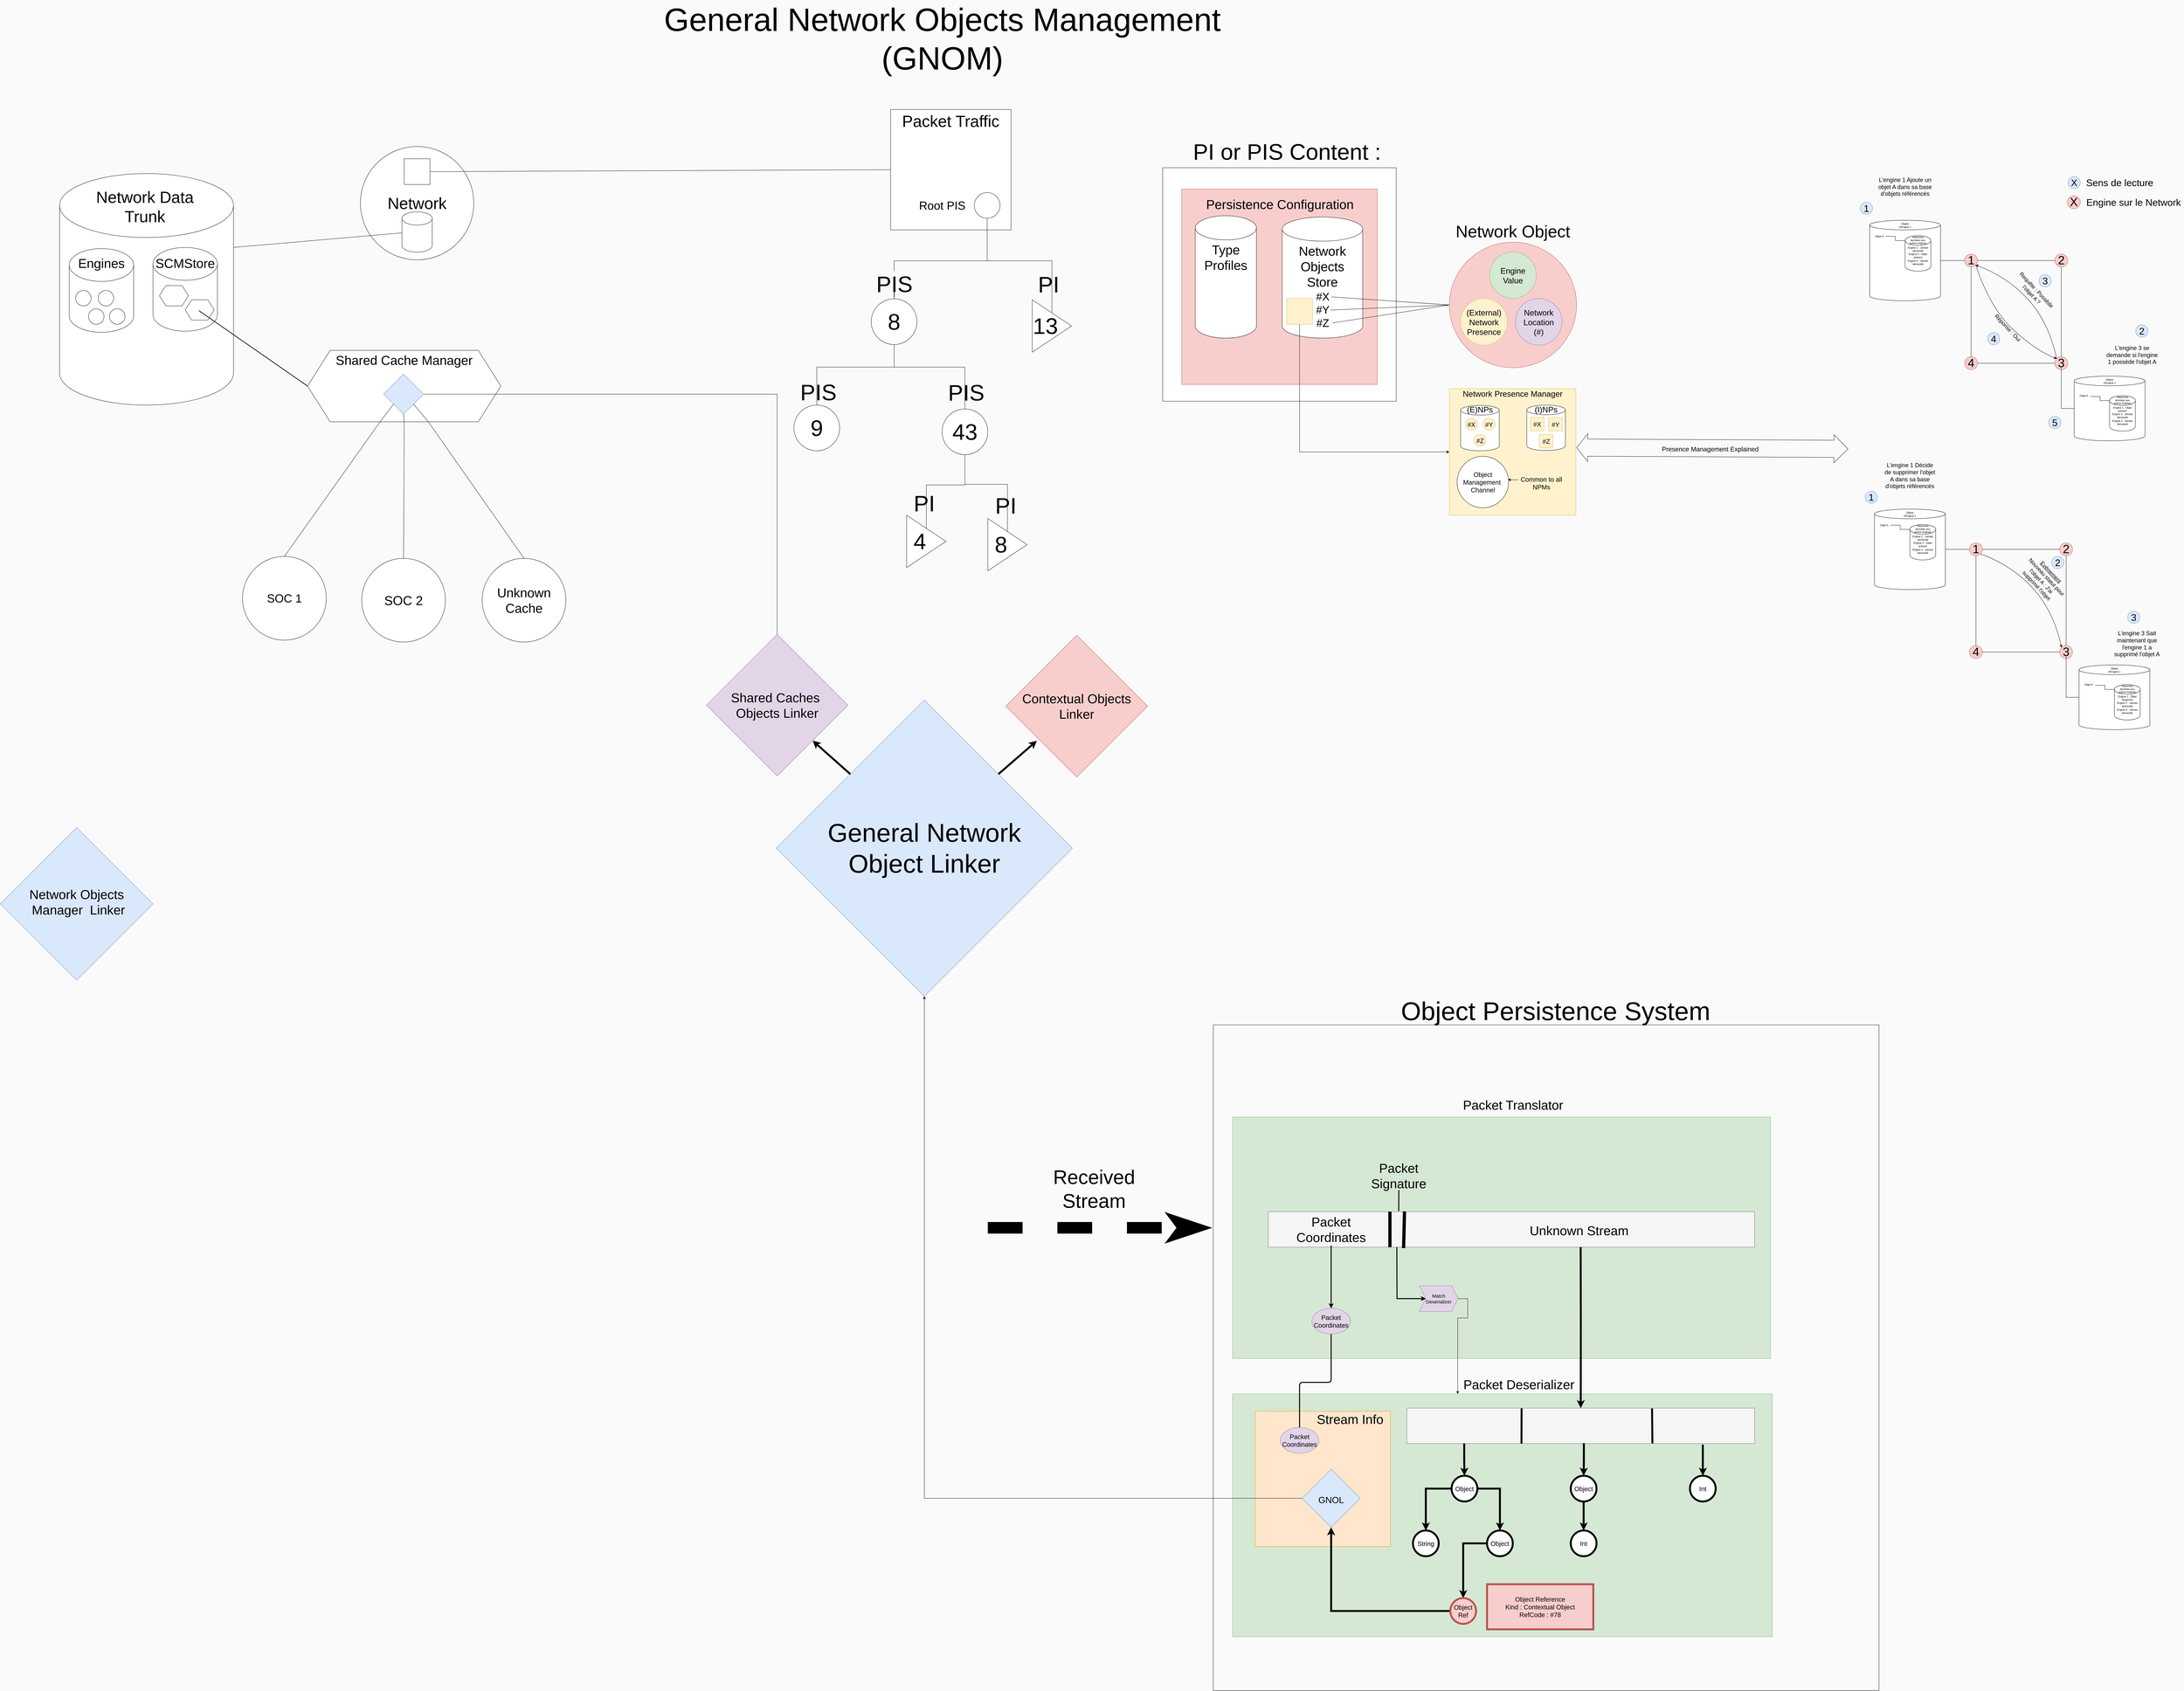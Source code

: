 <mxfile version="15.2.7" type="device"><diagram id="6fE26ftRKqNhQWlojreX" name="Page-1"><mxGraphModel dx="3433" dy="1980" grid="1" gridSize="10" guides="1" tooltips="1" connect="1" arrows="1" fold="1" page="1" pageScale="1" pageWidth="827" pageHeight="1169" background="#FAFAFA" math="0" shadow="0"><root><mxCell id="0"/><mxCell id="1" parent="0"/><mxCell id="mR_5athX--gnmXbzxp8_-203" value="" style="whiteSpace=wrap;html=1;aspect=fixed;fontSize=40;align=left;verticalAlign=top;gradientColor=#ffffff;fillColor=none;direction=east;" parent="1" vertex="1"><mxGeometry x="2552" y="3053" width="2067" height="2067" as="geometry"/></mxCell><mxCell id="mR_5athX--gnmXbzxp8_-219" value="" style="rounded=0;whiteSpace=wrap;html=1;fontSize=40;fillColor=#d5e8d4;align=left;verticalAlign=top;direction=east;strokeColor=#82b366;" parent="1" vertex="1"><mxGeometry x="2612" y="3339" width="1670" height="750" as="geometry"/></mxCell><mxCell id="mR_5athX--gnmXbzxp8_-1" value="&lt;font style=&quot;font-size: 100px&quot;&gt;General Network Objects Management&lt;br&gt;(GNOM)&lt;br&gt;&lt;/font&gt;" style="text;html=1;strokeColor=none;fillColor=none;align=center;verticalAlign=middle;whiteSpace=wrap;rounded=0;" parent="1" vertex="1"><mxGeometry x="790.5" y="-130" width="1840" height="240" as="geometry"/></mxCell><mxCell id="mR_5athX--gnmXbzxp8_-2" style="edgeStyle=orthogonalEdgeStyle;rounded=0;orthogonalLoop=1;jettySize=auto;html=1;entryX=0;entryY=0.5;entryDx=0;entryDy=0;fontSize=11;fontColor=#000000;endArrow=none;endFill=0;" parent="1" source="mR_5athX--gnmXbzxp8_-3" target="mR_5athX--gnmXbzxp8_-10" edge="1"><mxGeometry relative="1" as="geometry"/></mxCell><mxCell id="mR_5athX--gnmXbzxp8_-3" value="" style="ellipse;whiteSpace=wrap;html=1;aspect=fixed;fontSize=11;align=left;fillColor=#f8cecc;strokeColor=#b85450;fontStyle=1" parent="1" vertex="1"><mxGeometry x="4885" y="978" width="40" height="40" as="geometry"/></mxCell><mxCell id="mR_5athX--gnmXbzxp8_-4" style="edgeStyle=orthogonalEdgeStyle;rounded=0;orthogonalLoop=1;jettySize=auto;html=1;entryX=0.5;entryY=0;entryDx=0;entryDy=0;fontSize=11;fontColor=#000000;endArrow=none;endFill=0;" parent="1" source="mR_5athX--gnmXbzxp8_-7" target="mR_5athX--gnmXbzxp8_-3" edge="1"><mxGeometry relative="1" as="geometry"/></mxCell><mxCell id="mR_5athX--gnmXbzxp8_-5" style="edgeStyle=orthogonalEdgeStyle;rounded=0;orthogonalLoop=1;jettySize=auto;html=1;entryX=0;entryY=0.5;entryDx=0;entryDy=0;fontSize=11;fontColor=#000000;endArrow=none;endFill=0;" parent="1" source="mR_5athX--gnmXbzxp8_-7" target="mR_5athX--gnmXbzxp8_-8" edge="1"><mxGeometry relative="1" as="geometry"/></mxCell><mxCell id="mR_5athX--gnmXbzxp8_-6" style="edgeStyle=orthogonalEdgeStyle;rounded=0;orthogonalLoop=1;jettySize=auto;html=1;entryX=1;entryY=0.5;entryDx=0;entryDy=0;entryPerimeter=0;fontSize=37;fontColor=#000000;endArrow=none;endFill=0;" parent="1" source="mR_5athX--gnmXbzxp8_-7" target="mR_5athX--gnmXbzxp8_-12" edge="1"><mxGeometry relative="1" as="geometry"/></mxCell><mxCell id="mR_5athX--gnmXbzxp8_-7" value="" style="ellipse;whiteSpace=wrap;html=1;aspect=fixed;fontSize=11;align=left;fillColor=#f8cecc;strokeColor=#b85450;fontStyle=1" parent="1" vertex="1"><mxGeometry x="4885" y="659" width="40" height="40" as="geometry"/></mxCell><mxCell id="mR_5athX--gnmXbzxp8_-8" value="" style="ellipse;whiteSpace=wrap;html=1;aspect=fixed;fontSize=11;align=left;fillColor=#f8cecc;strokeColor=#b85450;fontStyle=1" parent="1" vertex="1"><mxGeometry x="5165" y="659" width="40" height="40" as="geometry"/></mxCell><mxCell id="mR_5athX--gnmXbzxp8_-9" style="edgeStyle=orthogonalEdgeStyle;rounded=0;orthogonalLoop=1;jettySize=auto;html=1;entryX=0.5;entryY=1;entryDx=0;entryDy=0;fontSize=11;fontColor=#000000;endArrow=none;endFill=0;" parent="1" source="mR_5athX--gnmXbzxp8_-10" target="mR_5athX--gnmXbzxp8_-8" edge="1"><mxGeometry relative="1" as="geometry"/></mxCell><mxCell id="mR_5athX--gnmXbzxp8_-10" value="" style="ellipse;whiteSpace=wrap;html=1;aspect=fixed;fontSize=11;align=left;fillColor=#f8cecc;strokeColor=#b85450;fontStyle=1" parent="1" vertex="1"><mxGeometry x="5165" y="978" width="40" height="40" as="geometry"/></mxCell><mxCell id="mR_5athX--gnmXbzxp8_-11" value="L'engine 1 Ajoute un objet A dans sa base d'objets référencés" style="text;html=1;strokeColor=none;fillColor=none;align=center;verticalAlign=middle;whiteSpace=wrap;rounded=0;fontSize=18;fontColor=#000000;" parent="1" vertex="1"><mxGeometry x="4615" y="391" width="170" height="120" as="geometry"/></mxCell><mxCell id="mR_5athX--gnmXbzxp8_-12" value="" style="shape=cylinder3;whiteSpace=wrap;html=1;boundedLbl=1;backgroundOutline=1;size=15;fontSize=11;fontColor=#000000;align=left;" parent="1" vertex="1"><mxGeometry x="4590" y="554" width="220" height="250" as="geometry"/></mxCell><mxCell id="mR_5athX--gnmXbzxp8_-13" value="Objets &lt;br&gt;d'Engine 1" style="text;html=1;strokeColor=none;fillColor=none;align=center;verticalAlign=middle;whiteSpace=wrap;rounded=0;fontSize=8;fontColor=#000000;" parent="1" vertex="1"><mxGeometry x="4665" y="554" width="70" height="31" as="geometry"/></mxCell><mxCell id="mR_5athX--gnmXbzxp8_-14" style="edgeStyle=orthogonalEdgeStyle;rounded=0;orthogonalLoop=1;jettySize=auto;html=1;entryX=0;entryY=0;entryDx=0;entryDy=15;entryPerimeter=0;fontSize=8;fontColor=#000000;endArrow=none;endFill=0;" parent="1" source="mR_5athX--gnmXbzxp8_-15" target="mR_5athX--gnmXbzxp8_-16" edge="1"><mxGeometry relative="1" as="geometry"/></mxCell><mxCell id="mR_5athX--gnmXbzxp8_-15" value="Objet A" style="text;html=1;strokeColor=none;fillColor=none;align=center;verticalAlign=middle;whiteSpace=wrap;rounded=0;fontSize=8;fontColor=#000000;" parent="1" vertex="1"><mxGeometry x="4600" y="594" width="40" height="20" as="geometry"/></mxCell><mxCell id="mR_5athX--gnmXbzxp8_-16" value="" style="shape=cylinder3;whiteSpace=wrap;html=1;boundedLbl=1;backgroundOutline=1;size=15;fontSize=8;fontColor=#000000;align=left;" parent="1" vertex="1"><mxGeometry x="4700" y="602" width="80" height="110" as="geometry"/></mxCell><mxCell id="mR_5athX--gnmXbzxp8_-17" value="Réponses données aux autres engines" style="text;html=1;strokeColor=none;fillColor=none;align=center;verticalAlign=middle;whiteSpace=wrap;rounded=0;fontSize=8;fontColor=#000000;" parent="1" vertex="1"><mxGeometry x="4705" y="602" width="70" height="28" as="geometry"/></mxCell><mxCell id="mR_5athX--gnmXbzxp8_-18" value="Engine 2 : Jamais demandé" style="text;html=1;strokeColor=none;fillColor=none;align=center;verticalAlign=middle;whiteSpace=wrap;rounded=0;fontSize=8;fontColor=#000000;" parent="1" vertex="1"><mxGeometry x="4705" y="634" width="70" height="20" as="geometry"/></mxCell><mxCell id="mR_5athX--gnmXbzxp8_-19" value="Engine 3 : Objet présent" style="text;html=1;strokeColor=none;fillColor=none;align=center;verticalAlign=middle;whiteSpace=wrap;rounded=0;fontSize=8;fontColor=#000000;" parent="1" vertex="1"><mxGeometry x="4705" y="654" width="70" height="20" as="geometry"/></mxCell><mxCell id="mR_5athX--gnmXbzxp8_-20" value="Engine 4 : Jamais demandé" style="text;html=1;strokeColor=none;fillColor=none;align=center;verticalAlign=middle;whiteSpace=wrap;rounded=0;fontSize=8;fontColor=#000000;" parent="1" vertex="1"><mxGeometry x="4705" y="675" width="70" height="20" as="geometry"/></mxCell><mxCell id="mR_5athX--gnmXbzxp8_-21" value="1" style="text;html=1;strokeColor=none;fillColor=none;align=center;verticalAlign=middle;whiteSpace=wrap;rounded=0;fontSize=37;fontColor=#000000;" parent="1" vertex="1"><mxGeometry x="4885" y="669" width="40" height="20" as="geometry"/></mxCell><mxCell id="mR_5athX--gnmXbzxp8_-22" value="2" style="text;html=1;strokeColor=none;fillColor=none;align=center;verticalAlign=middle;whiteSpace=wrap;rounded=0;fontSize=37;fontColor=#000000;" parent="1" vertex="1"><mxGeometry x="5165" y="669" width="40" height="20" as="geometry"/></mxCell><mxCell id="mR_5athX--gnmXbzxp8_-23" style="edgeStyle=orthogonalEdgeStyle;rounded=0;orthogonalLoop=1;jettySize=auto;html=1;entryX=0;entryY=0.5;entryDx=0;entryDy=0;entryPerimeter=0;fontSize=17;fontColor=#000000;endArrow=none;endFill=0;" parent="1" source="mR_5athX--gnmXbzxp8_-24" target="mR_5athX--gnmXbzxp8_-31" edge="1"><mxGeometry relative="1" as="geometry"><Array as="points"><mxPoint x="5185" y="1139"/></Array></mxGeometry></mxCell><mxCell id="mR_5athX--gnmXbzxp8_-24" value="3" style="text;html=1;strokeColor=none;fillColor=none;align=center;verticalAlign=middle;whiteSpace=wrap;rounded=0;fontSize=37;fontColor=#000000;" parent="1" vertex="1"><mxGeometry x="5165" y="988" width="40" height="20" as="geometry"/></mxCell><mxCell id="mR_5athX--gnmXbzxp8_-25" value="4" style="text;html=1;strokeColor=none;fillColor=none;align=center;verticalAlign=middle;whiteSpace=wrap;rounded=0;fontSize=37;fontColor=#000000;" parent="1" vertex="1"><mxGeometry x="4885" y="988" width="40" height="20" as="geometry"/></mxCell><mxCell id="mR_5athX--gnmXbzxp8_-26" value="L'engine 3 se demande si l'engine 1 possède l'objet A" style="text;html=1;strokeColor=none;fillColor=none;align=center;verticalAlign=middle;whiteSpace=wrap;rounded=0;fontSize=18;fontColor=#000000;" parent="1" vertex="1"><mxGeometry x="5320" y="913" width="170" height="120" as="geometry"/></mxCell><mxCell id="mR_5athX--gnmXbzxp8_-27" value="" style="curved=1;endArrow=classic;html=1;fontSize=37;fontColor=#000000;exitX=0;exitY=0;exitDx=0;exitDy=0;entryX=1;entryY=1;entryDx=0;entryDy=0;" parent="1" source="mR_5athX--gnmXbzxp8_-10" target="mR_5athX--gnmXbzxp8_-7" edge="1"><mxGeometry width="50" height="50" relative="1" as="geometry"><mxPoint x="5085" y="968" as="sourcePoint"/><mxPoint x="5135" y="918" as="targetPoint"/><Array as="points"><mxPoint x="5145" y="868"/><mxPoint x="5015" y="728"/></Array></mxGeometry></mxCell><mxCell id="mR_5athX--gnmXbzxp8_-28" value="&lt;font style=&quot;font-size: 17px&quot;&gt;Requête : Possède l'objet A ?&lt;/font&gt;" style="text;html=1;strokeColor=none;fillColor=none;align=center;verticalAlign=middle;whiteSpace=wrap;rounded=0;fontSize=17;fontColor=#000000;rotation=46.9;" parent="1" vertex="1"><mxGeometry x="5015" y="768" width="170" height="20" as="geometry"/></mxCell><mxCell id="mR_5athX--gnmXbzxp8_-29" value="" style="curved=1;endArrow=classic;html=1;fontSize=37;fontColor=#000000;exitX=1;exitY=1;exitDx=0;exitDy=0;entryX=0;entryY=0;entryDx=0;entryDy=0;" parent="1" source="mR_5athX--gnmXbzxp8_-7" target="mR_5athX--gnmXbzxp8_-10" edge="1"><mxGeometry width="50" height="50" relative="1" as="geometry"><mxPoint x="4835.002" y="763.002" as="sourcePoint"/><mxPoint x="5086.718" y="1053.718" as="targetPoint"/><Array as="points"><mxPoint x="4965" y="828"/><mxPoint x="5105" y="958"/></Array></mxGeometry></mxCell><mxCell id="mR_5athX--gnmXbzxp8_-30" value="&lt;font style=&quot;font-size: 17px&quot;&gt;Réponse : Oui&lt;/font&gt;" style="text;html=1;strokeColor=none;fillColor=none;align=center;verticalAlign=middle;whiteSpace=wrap;rounded=0;fontSize=17;fontColor=#000000;rotation=46.9;" parent="1" vertex="1"><mxGeometry x="4933" y="879" width="170" height="20" as="geometry"/></mxCell><mxCell id="mR_5athX--gnmXbzxp8_-31" value="" style="shape=cylinder3;whiteSpace=wrap;html=1;boundedLbl=1;backgroundOutline=1;size=15;fontSize=11;fontColor=#000000;align=left;" parent="1" vertex="1"><mxGeometry x="5225" y="1038" width="220" height="201" as="geometry"/></mxCell><mxCell id="mR_5athX--gnmXbzxp8_-32" style="edgeStyle=orthogonalEdgeStyle;rounded=0;orthogonalLoop=1;jettySize=auto;html=1;entryX=0;entryY=0;entryDx=0;entryDy=15;entryPerimeter=0;fontSize=8;fontColor=#000000;endArrow=none;endFill=0;" parent="1" target="mR_5athX--gnmXbzxp8_-33" edge="1"><mxGeometry relative="1" as="geometry"><mxPoint x="5275" y="1101.0" as="sourcePoint"/></mxGeometry></mxCell><mxCell id="mR_5athX--gnmXbzxp8_-33" value="" style="shape=cylinder3;whiteSpace=wrap;html=1;boundedLbl=1;backgroundOutline=1;size=15;fontSize=8;fontColor=#000000;align=left;" parent="1" vertex="1"><mxGeometry x="5335" y="1099" width="80" height="110" as="geometry"/></mxCell><mxCell id="mR_5athX--gnmXbzxp8_-34" value="Réponses données aux autres engines" style="text;html=1;strokeColor=none;fillColor=none;align=center;verticalAlign=middle;whiteSpace=wrap;rounded=0;fontSize=8;fontColor=#000000;" parent="1" vertex="1"><mxGeometry x="5340" y="1099" width="70" height="28" as="geometry"/></mxCell><mxCell id="mR_5athX--gnmXbzxp8_-35" value="Engine 1 : Objet présent" style="text;html=1;strokeColor=none;fillColor=none;align=center;verticalAlign=middle;whiteSpace=wrap;rounded=0;fontSize=8;fontColor=#000000;" parent="1" vertex="1"><mxGeometry x="5340" y="1131" width="70" height="20" as="geometry"/></mxCell><mxCell id="mR_5athX--gnmXbzxp8_-36" value="Engine 2 : Jamais demandé" style="text;html=1;strokeColor=none;fillColor=none;align=center;verticalAlign=middle;whiteSpace=wrap;rounded=0;fontSize=8;fontColor=#000000;" parent="1" vertex="1"><mxGeometry x="5340" y="1151" width="70" height="20" as="geometry"/></mxCell><mxCell id="mR_5athX--gnmXbzxp8_-37" value="Engine 4 : Jamais demandé" style="text;html=1;strokeColor=none;fillColor=none;align=center;verticalAlign=middle;whiteSpace=wrap;rounded=0;fontSize=8;fontColor=#000000;" parent="1" vertex="1"><mxGeometry x="5340" y="1172" width="70" height="20" as="geometry"/></mxCell><mxCell id="mR_5athX--gnmXbzxp8_-38" value="Objets &lt;br&gt;d'Engine 1" style="text;html=1;strokeColor=none;fillColor=none;align=center;verticalAlign=middle;whiteSpace=wrap;rounded=0;fontSize=8;fontColor=#000000;" parent="1" vertex="1"><mxGeometry x="5300" y="1038" width="70" height="31" as="geometry"/></mxCell><mxCell id="mR_5athX--gnmXbzxp8_-39" value="Objet A" style="text;html=1;strokeColor=none;fillColor=none;align=center;verticalAlign=middle;whiteSpace=wrap;rounded=0;fontSize=8;fontColor=#000000;" parent="1" vertex="1"><mxGeometry x="5235" y="1089" width="40" height="20" as="geometry"/></mxCell><mxCell id="mR_5athX--gnmXbzxp8_-40" value="" style="ellipse;whiteSpace=wrap;html=1;aspect=fixed;fontSize=17;align=center;verticalAlign=middle;fillColor=#dae8fc;strokeColor=#6c8ebf;" parent="1" vertex="1"><mxGeometry x="5206" y="418" width="38" height="38" as="geometry"/></mxCell><mxCell id="mR_5athX--gnmXbzxp8_-41" value="X" style="text;html=1;strokeColor=none;fillColor=none;align=center;verticalAlign=middle;whiteSpace=wrap;rounded=0;fontSize=30;fontColor=#000000;" parent="1" vertex="1"><mxGeometry x="5205" y="427" width="40" height="20" as="geometry"/></mxCell><mxCell id="mR_5athX--gnmXbzxp8_-42" value="Sens de lecture" style="text;html=1;strokeColor=none;fillColor=none;align=center;verticalAlign=middle;whiteSpace=wrap;rounded=0;fontSize=30;fontColor=#000000;" parent="1" vertex="1"><mxGeometry x="5255" y="412" width="223" height="50" as="geometry"/></mxCell><mxCell id="mR_5athX--gnmXbzxp8_-43" value="" style="ellipse;whiteSpace=wrap;html=1;aspect=fixed;fontSize=11;align=left;fillColor=#f8cecc;strokeColor=#b85450;fontStyle=1" parent="1" vertex="1"><mxGeometry x="5204" y="478" width="40" height="40" as="geometry"/></mxCell><mxCell id="mR_5athX--gnmXbzxp8_-44" value="X" style="text;html=1;strokeColor=none;fillColor=none;align=center;verticalAlign=middle;whiteSpace=wrap;rounded=0;fontSize=37;fontColor=#000000;" parent="1" vertex="1"><mxGeometry x="5204" y="488" width="40" height="20" as="geometry"/></mxCell><mxCell id="mR_5athX--gnmXbzxp8_-45" value="Engine sur le Network" style="text;html=1;strokeColor=none;fillColor=none;align=center;verticalAlign=middle;whiteSpace=wrap;rounded=0;fontSize=30;fontColor=#000000;" parent="1" vertex="1"><mxGeometry x="5254" y="473" width="311" height="50" as="geometry"/></mxCell><mxCell id="mR_5athX--gnmXbzxp8_-46" value="" style="ellipse;whiteSpace=wrap;html=1;aspect=fixed;fontSize=17;align=center;verticalAlign=middle;fillColor=#dae8fc;strokeColor=#6c8ebf;" parent="1" vertex="1"><mxGeometry x="4561" y="498" width="38" height="38" as="geometry"/></mxCell><mxCell id="mR_5athX--gnmXbzxp8_-47" value="1" style="text;html=1;strokeColor=none;fillColor=none;align=center;verticalAlign=middle;whiteSpace=wrap;rounded=0;fontSize=30;fontColor=#000000;" parent="1" vertex="1"><mxGeometry x="4560" y="507" width="40" height="20" as="geometry"/></mxCell><mxCell id="mR_5athX--gnmXbzxp8_-48" value="" style="ellipse;whiteSpace=wrap;html=1;aspect=fixed;fontSize=17;align=center;verticalAlign=middle;fillColor=#dae8fc;strokeColor=#6c8ebf;" parent="1" vertex="1"><mxGeometry x="5416" y="879" width="38" height="38" as="geometry"/></mxCell><mxCell id="mR_5athX--gnmXbzxp8_-49" value="2" style="text;html=1;strokeColor=none;fillColor=none;align=center;verticalAlign=middle;whiteSpace=wrap;rounded=0;fontSize=30;fontColor=#000000;" parent="1" vertex="1"><mxGeometry x="5415" y="888" width="40" height="20" as="geometry"/></mxCell><mxCell id="mR_5athX--gnmXbzxp8_-50" value="" style="ellipse;whiteSpace=wrap;html=1;aspect=fixed;fontSize=17;align=center;verticalAlign=middle;fillColor=#dae8fc;strokeColor=#6c8ebf;" parent="1" vertex="1"><mxGeometry x="5116" y="723" width="38" height="38" as="geometry"/></mxCell><mxCell id="mR_5athX--gnmXbzxp8_-51" value="3" style="text;html=1;strokeColor=none;fillColor=none;align=center;verticalAlign=middle;whiteSpace=wrap;rounded=0;fontSize=30;fontColor=#000000;" parent="1" vertex="1"><mxGeometry x="5115" y="732" width="40" height="20" as="geometry"/></mxCell><mxCell id="mR_5athX--gnmXbzxp8_-52" value="" style="ellipse;whiteSpace=wrap;html=1;aspect=fixed;fontSize=17;align=center;verticalAlign=middle;fillColor=#dae8fc;strokeColor=#6c8ebf;" parent="1" vertex="1"><mxGeometry x="4956" y="903" width="38" height="38" as="geometry"/></mxCell><mxCell id="mR_5athX--gnmXbzxp8_-53" value="4" style="text;html=1;strokeColor=none;fillColor=none;align=center;verticalAlign=middle;whiteSpace=wrap;rounded=0;fontSize=30;fontColor=#000000;" parent="1" vertex="1"><mxGeometry x="4955" y="912" width="40" height="20" as="geometry"/></mxCell><mxCell id="mR_5athX--gnmXbzxp8_-54" value="" style="ellipse;whiteSpace=wrap;html=1;aspect=fixed;fontSize=17;align=center;verticalAlign=middle;fillColor=#dae8fc;strokeColor=#6c8ebf;" parent="1" vertex="1"><mxGeometry x="5146" y="1163" width="38" height="38" as="geometry"/></mxCell><mxCell id="mR_5athX--gnmXbzxp8_-55" value="5" style="text;html=1;strokeColor=none;fillColor=none;align=center;verticalAlign=middle;whiteSpace=wrap;rounded=0;fontSize=30;fontColor=#000000;" parent="1" vertex="1"><mxGeometry x="5145" y="1172" width="40" height="20" as="geometry"/></mxCell><mxCell id="mR_5athX--gnmXbzxp8_-56" value="L'engine 1 Décide de supprimer l'objet A dans sa base d'objets référencés" style="text;html=1;strokeColor=none;fillColor=none;align=center;verticalAlign=middle;whiteSpace=wrap;rounded=0;fontSize=18;fontColor=#000000;" parent="1" vertex="1"><mxGeometry x="4630" y="1288" width="170" height="120" as="geometry"/></mxCell><mxCell id="mR_5athX--gnmXbzxp8_-57" value="" style="shape=cylinder3;whiteSpace=wrap;html=1;boundedLbl=1;backgroundOutline=1;size=15;fontSize=11;fontColor=#000000;align=left;" parent="1" vertex="1"><mxGeometry x="4605" y="1451" width="220" height="250" as="geometry"/></mxCell><mxCell id="mR_5athX--gnmXbzxp8_-58" value="Objets &lt;br&gt;d'Engine 1" style="text;html=1;strokeColor=none;fillColor=none;align=center;verticalAlign=middle;whiteSpace=wrap;rounded=0;fontSize=8;fontColor=#000000;" parent="1" vertex="1"><mxGeometry x="4680" y="1451" width="70" height="31" as="geometry"/></mxCell><mxCell id="mR_5athX--gnmXbzxp8_-59" style="edgeStyle=orthogonalEdgeStyle;rounded=0;orthogonalLoop=1;jettySize=auto;html=1;entryX=0;entryY=0;entryDx=0;entryDy=15;entryPerimeter=0;fontSize=8;fontColor=#000000;endArrow=none;endFill=0;" parent="1" source="mR_5athX--gnmXbzxp8_-60" target="mR_5athX--gnmXbzxp8_-61" edge="1"><mxGeometry relative="1" as="geometry"/></mxCell><mxCell id="mR_5athX--gnmXbzxp8_-60" value="Objet A" style="text;html=1;strokeColor=none;fillColor=none;align=center;verticalAlign=middle;whiteSpace=wrap;rounded=0;fontSize=8;fontColor=#000000;" parent="1" vertex="1"><mxGeometry x="4615" y="1491" width="40" height="20" as="geometry"/></mxCell><mxCell id="mR_5athX--gnmXbzxp8_-61" value="" style="shape=cylinder3;whiteSpace=wrap;html=1;boundedLbl=1;backgroundOutline=1;size=15;fontSize=8;fontColor=#000000;align=left;" parent="1" vertex="1"><mxGeometry x="4715" y="1499" width="80" height="110" as="geometry"/></mxCell><mxCell id="mR_5athX--gnmXbzxp8_-62" value="Réponses données aux autres engines" style="text;html=1;strokeColor=none;fillColor=none;align=center;verticalAlign=middle;whiteSpace=wrap;rounded=0;fontSize=8;fontColor=#000000;" parent="1" vertex="1"><mxGeometry x="4720" y="1499" width="70" height="28" as="geometry"/></mxCell><mxCell id="mR_5athX--gnmXbzxp8_-63" value="Engine 2 : Jamais demandé" style="text;html=1;strokeColor=none;fillColor=none;align=center;verticalAlign=middle;whiteSpace=wrap;rounded=0;fontSize=8;fontColor=#000000;" parent="1" vertex="1"><mxGeometry x="4720" y="1531" width="70" height="20" as="geometry"/></mxCell><mxCell id="mR_5athX--gnmXbzxp8_-64" value="Engine 3 : Objet présent" style="text;html=1;strokeColor=none;fillColor=none;align=center;verticalAlign=middle;whiteSpace=wrap;rounded=0;fontSize=8;fontColor=#000000;" parent="1" vertex="1"><mxGeometry x="4720" y="1551" width="70" height="20" as="geometry"/></mxCell><mxCell id="mR_5athX--gnmXbzxp8_-65" value="Engine 4 : Jamais demandé" style="text;html=1;strokeColor=none;fillColor=none;align=center;verticalAlign=middle;whiteSpace=wrap;rounded=0;fontSize=8;fontColor=#000000;" parent="1" vertex="1"><mxGeometry x="4720" y="1572" width="70" height="20" as="geometry"/></mxCell><mxCell id="mR_5athX--gnmXbzxp8_-66" value="" style="ellipse;whiteSpace=wrap;html=1;aspect=fixed;fontSize=17;align=center;verticalAlign=middle;fillColor=#dae8fc;strokeColor=#6c8ebf;" parent="1" vertex="1"><mxGeometry x="4576" y="1395" width="38" height="38" as="geometry"/></mxCell><mxCell id="mR_5athX--gnmXbzxp8_-67" value="1" style="text;html=1;strokeColor=none;fillColor=none;align=center;verticalAlign=middle;whiteSpace=wrap;rounded=0;fontSize=30;fontColor=#000000;" parent="1" vertex="1"><mxGeometry x="4575" y="1404" width="40" height="20" as="geometry"/></mxCell><mxCell id="mR_5athX--gnmXbzxp8_-68" style="edgeStyle=orthogonalEdgeStyle;rounded=0;orthogonalLoop=1;jettySize=auto;html=1;entryX=0;entryY=0.5;entryDx=0;entryDy=0;fontSize=11;fontColor=#000000;endArrow=none;endFill=0;" parent="1" source="mR_5athX--gnmXbzxp8_-69" target="mR_5athX--gnmXbzxp8_-75" edge="1"><mxGeometry relative="1" as="geometry"/></mxCell><mxCell id="mR_5athX--gnmXbzxp8_-69" value="" style="ellipse;whiteSpace=wrap;html=1;aspect=fixed;fontSize=11;align=left;fillColor=#f8cecc;strokeColor=#b85450;fontStyle=1" parent="1" vertex="1"><mxGeometry x="4900" y="1875" width="40" height="40" as="geometry"/></mxCell><mxCell id="mR_5athX--gnmXbzxp8_-70" style="edgeStyle=orthogonalEdgeStyle;rounded=0;orthogonalLoop=1;jettySize=auto;html=1;entryX=0.5;entryY=0;entryDx=0;entryDy=0;fontSize=11;fontColor=#000000;endArrow=none;endFill=0;" parent="1" source="mR_5athX--gnmXbzxp8_-72" target="mR_5athX--gnmXbzxp8_-69" edge="1"><mxGeometry relative="1" as="geometry"/></mxCell><mxCell id="mR_5athX--gnmXbzxp8_-71" style="edgeStyle=orthogonalEdgeStyle;rounded=0;orthogonalLoop=1;jettySize=auto;html=1;entryX=0;entryY=0.5;entryDx=0;entryDy=0;fontSize=11;fontColor=#000000;endArrow=none;endFill=0;" parent="1" source="mR_5athX--gnmXbzxp8_-72" target="mR_5athX--gnmXbzxp8_-73" edge="1"><mxGeometry relative="1" as="geometry"/></mxCell><mxCell id="mR_5athX--gnmXbzxp8_-72" value="" style="ellipse;whiteSpace=wrap;html=1;aspect=fixed;fontSize=11;align=left;fillColor=#f8cecc;strokeColor=#b85450;fontStyle=1" parent="1" vertex="1"><mxGeometry x="4900" y="1556" width="40" height="40" as="geometry"/></mxCell><mxCell id="mR_5athX--gnmXbzxp8_-73" value="" style="ellipse;whiteSpace=wrap;html=1;aspect=fixed;fontSize=11;align=left;fillColor=#f8cecc;strokeColor=#b85450;fontStyle=1" parent="1" vertex="1"><mxGeometry x="5180" y="1556" width="40" height="40" as="geometry"/></mxCell><mxCell id="mR_5athX--gnmXbzxp8_-74" style="edgeStyle=orthogonalEdgeStyle;rounded=0;orthogonalLoop=1;jettySize=auto;html=1;entryX=0.5;entryY=1;entryDx=0;entryDy=0;fontSize=11;fontColor=#000000;endArrow=none;endFill=0;" parent="1" source="mR_5athX--gnmXbzxp8_-75" target="mR_5athX--gnmXbzxp8_-73" edge="1"><mxGeometry relative="1" as="geometry"/></mxCell><mxCell id="mR_5athX--gnmXbzxp8_-75" value="" style="ellipse;whiteSpace=wrap;html=1;aspect=fixed;fontSize=11;align=left;fillColor=#f8cecc;strokeColor=#b85450;fontStyle=1" parent="1" vertex="1"><mxGeometry x="5180" y="1875" width="40" height="40" as="geometry"/></mxCell><mxCell id="mR_5athX--gnmXbzxp8_-76" style="edgeStyle=orthogonalEdgeStyle;rounded=0;orthogonalLoop=1;jettySize=auto;html=1;entryX=1;entryY=0.5;entryDx=0;entryDy=0;entryPerimeter=0;fontSize=30;fontColor=#000000;endArrow=none;endFill=0;" parent="1" source="mR_5athX--gnmXbzxp8_-77" target="mR_5athX--gnmXbzxp8_-57" edge="1"><mxGeometry relative="1" as="geometry"/></mxCell><mxCell id="mR_5athX--gnmXbzxp8_-77" value="1" style="text;html=1;strokeColor=none;fillColor=none;align=center;verticalAlign=middle;whiteSpace=wrap;rounded=0;fontSize=37;fontColor=#000000;" parent="1" vertex="1"><mxGeometry x="4900" y="1566" width="40" height="20" as="geometry"/></mxCell><mxCell id="mR_5athX--gnmXbzxp8_-78" value="2" style="text;html=1;strokeColor=none;fillColor=none;align=center;verticalAlign=middle;whiteSpace=wrap;rounded=0;fontSize=37;fontColor=#000000;" parent="1" vertex="1"><mxGeometry x="5180" y="1566" width="40" height="20" as="geometry"/></mxCell><mxCell id="mR_5athX--gnmXbzxp8_-79" style="edgeStyle=orthogonalEdgeStyle;rounded=0;orthogonalLoop=1;jettySize=auto;html=1;entryX=0;entryY=0.5;entryDx=0;entryDy=0;entryPerimeter=0;fontSize=17;fontColor=#000000;endArrow=none;endFill=0;" parent="1" source="mR_5athX--gnmXbzxp8_-80" target="mR_5athX--gnmXbzxp8_-85" edge="1"><mxGeometry relative="1" as="geometry"><Array as="points"><mxPoint x="5200" y="2036"/></Array></mxGeometry></mxCell><mxCell id="mR_5athX--gnmXbzxp8_-80" value="3" style="text;html=1;strokeColor=none;fillColor=none;align=center;verticalAlign=middle;whiteSpace=wrap;rounded=0;fontSize=37;fontColor=#000000;" parent="1" vertex="1"><mxGeometry x="5180" y="1885" width="40" height="20" as="geometry"/></mxCell><mxCell id="mR_5athX--gnmXbzxp8_-81" value="4" style="text;html=1;strokeColor=none;fillColor=none;align=center;verticalAlign=middle;whiteSpace=wrap;rounded=0;fontSize=37;fontColor=#000000;" parent="1" vertex="1"><mxGeometry x="4900" y="1885" width="40" height="20" as="geometry"/></mxCell><mxCell id="mR_5athX--gnmXbzxp8_-82" value="L'engine 3 Sait maintenant que l'engine 1 a supprimé l'objet A" style="text;html=1;strokeColor=none;fillColor=none;align=center;verticalAlign=middle;whiteSpace=wrap;rounded=0;fontSize=18;fontColor=#000000;" parent="1" vertex="1"><mxGeometry x="5335" y="1810" width="170" height="120" as="geometry"/></mxCell><mxCell id="mR_5athX--gnmXbzxp8_-83" value="" style="curved=1;endArrow=classic;html=1;fontSize=37;fontColor=#000000;exitX=1;exitY=1;exitDx=0;exitDy=0;entryX=0;entryY=0;entryDx=0;entryDy=0;" parent="1" source="mR_5athX--gnmXbzxp8_-72" target="mR_5athX--gnmXbzxp8_-75" edge="1"><mxGeometry width="50" height="50" relative="1" as="geometry"><mxPoint x="5150" y="1815" as="sourcePoint"/><mxPoint x="5100" y="1865" as="targetPoint"/><Array as="points"><mxPoint x="5030" y="1625"/><mxPoint x="5160" y="1765"/></Array></mxGeometry></mxCell><mxCell id="mR_5athX--gnmXbzxp8_-84" value="&lt;font style=&quot;font-size: 17px&quot;&gt;&lt;u&gt;Evènement&lt;/u&gt;&lt;br&gt;&amp;nbsp;Nouveau statut pour l'objet A : J'ai supprimé l'objet&lt;/font&gt;" style="text;html=1;strokeColor=none;fillColor=none;align=center;verticalAlign=middle;whiteSpace=wrap;rounded=0;fontSize=17;fontColor=#000000;rotation=46.9;" parent="1" vertex="1"><mxGeometry x="5045" y="1658" width="170" height="20" as="geometry"/></mxCell><mxCell id="mR_5athX--gnmXbzxp8_-85" value="" style="shape=cylinder3;whiteSpace=wrap;html=1;boundedLbl=1;backgroundOutline=1;size=15;fontSize=11;fontColor=#000000;align=left;" parent="1" vertex="1"><mxGeometry x="5240" y="1935" width="220" height="201" as="geometry"/></mxCell><mxCell id="mR_5athX--gnmXbzxp8_-86" style="edgeStyle=orthogonalEdgeStyle;rounded=0;orthogonalLoop=1;jettySize=auto;html=1;entryX=0;entryY=0;entryDx=0;entryDy=15;entryPerimeter=0;fontSize=8;fontColor=#000000;endArrow=none;endFill=0;" parent="1" target="mR_5athX--gnmXbzxp8_-87" edge="1"><mxGeometry relative="1" as="geometry"><mxPoint x="5290" y="1998" as="sourcePoint"/></mxGeometry></mxCell><mxCell id="mR_5athX--gnmXbzxp8_-87" value="" style="shape=cylinder3;whiteSpace=wrap;html=1;boundedLbl=1;backgroundOutline=1;size=15;fontSize=8;fontColor=#000000;align=left;" parent="1" vertex="1"><mxGeometry x="5350" y="1996" width="80" height="110" as="geometry"/></mxCell><mxCell id="mR_5athX--gnmXbzxp8_-88" value="Réponses données aux autres engines" style="text;html=1;strokeColor=none;fillColor=none;align=center;verticalAlign=middle;whiteSpace=wrap;rounded=0;fontSize=8;fontColor=#000000;" parent="1" vertex="1"><mxGeometry x="5355" y="1996" width="70" height="28" as="geometry"/></mxCell><mxCell id="mR_5athX--gnmXbzxp8_-89" value="Engine 1 : Objet Supprimé" style="text;html=1;strokeColor=none;fillColor=none;align=center;verticalAlign=middle;whiteSpace=wrap;rounded=0;fontSize=8;fontColor=#000000;" parent="1" vertex="1"><mxGeometry x="5355" y="2028" width="70" height="20" as="geometry"/></mxCell><mxCell id="mR_5athX--gnmXbzxp8_-90" value="Engine 2 : Jamais demandé" style="text;html=1;strokeColor=none;fillColor=none;align=center;verticalAlign=middle;whiteSpace=wrap;rounded=0;fontSize=8;fontColor=#000000;" parent="1" vertex="1"><mxGeometry x="5355" y="2048" width="70" height="20" as="geometry"/></mxCell><mxCell id="mR_5athX--gnmXbzxp8_-91" value="Engine 4 : Jamais demandé" style="text;html=1;strokeColor=none;fillColor=none;align=center;verticalAlign=middle;whiteSpace=wrap;rounded=0;fontSize=8;fontColor=#000000;" parent="1" vertex="1"><mxGeometry x="5355" y="2069" width="70" height="20" as="geometry"/></mxCell><mxCell id="mR_5athX--gnmXbzxp8_-92" value="Objets &lt;br&gt;d'Engine 1" style="text;html=1;strokeColor=none;fillColor=none;align=center;verticalAlign=middle;whiteSpace=wrap;rounded=0;fontSize=8;fontColor=#000000;" parent="1" vertex="1"><mxGeometry x="5315" y="1935" width="70" height="31" as="geometry"/></mxCell><mxCell id="mR_5athX--gnmXbzxp8_-93" value="Objet A" style="text;html=1;strokeColor=none;fillColor=none;align=center;verticalAlign=middle;whiteSpace=wrap;rounded=0;fontSize=8;fontColor=#000000;" parent="1" vertex="1"><mxGeometry x="5250" y="1986" width="40" height="20" as="geometry"/></mxCell><mxCell id="mR_5athX--gnmXbzxp8_-94" value="" style="ellipse;whiteSpace=wrap;html=1;aspect=fixed;fontSize=17;align=center;verticalAlign=middle;fillColor=#dae8fc;strokeColor=#6c8ebf;" parent="1" vertex="1"><mxGeometry x="5391" y="1768" width="38" height="38" as="geometry"/></mxCell><mxCell id="mR_5athX--gnmXbzxp8_-95" value="3" style="text;html=1;strokeColor=none;fillColor=none;align=center;verticalAlign=middle;whiteSpace=wrap;rounded=0;fontSize=30;fontColor=#000000;" parent="1" vertex="1"><mxGeometry x="5390" y="1777" width="40" height="20" as="geometry"/></mxCell><mxCell id="mR_5athX--gnmXbzxp8_-96" value="" style="ellipse;whiteSpace=wrap;html=1;aspect=fixed;fontSize=17;align=center;verticalAlign=middle;fillColor=#dae8fc;strokeColor=#6c8ebf;" parent="1" vertex="1"><mxGeometry x="5155" y="1598" width="38" height="38" as="geometry"/></mxCell><mxCell id="mR_5athX--gnmXbzxp8_-97" value="2" style="text;html=1;strokeColor=none;fillColor=none;align=center;verticalAlign=middle;whiteSpace=wrap;rounded=0;fontSize=30;fontColor=#000000;" parent="1" vertex="1"><mxGeometry x="5154" y="1607" width="40" height="20" as="geometry"/></mxCell><mxCell id="mR_5athX--gnmXbzxp8_-100" value="Network" style="ellipse;whiteSpace=wrap;html=1;aspect=fixed;fontSize=50;" parent="1" vertex="1"><mxGeometry x="-96" y="325" width="352" height="352" as="geometry"/></mxCell><mxCell id="mR_5athX--gnmXbzxp8_-102" value="" style="shape=cylinder3;whiteSpace=wrap;html=1;boundedLbl=1;backgroundOutline=1;size=99.333;fontSize=50;" parent="1" vertex="1"><mxGeometry x="-1030" y="409" width="540" height="719" as="geometry"/></mxCell><mxCell id="mR_5athX--gnmXbzxp8_-103" value="Network Data Trunk" style="text;html=1;strokeColor=none;fillColor=none;align=center;verticalAlign=middle;whiteSpace=wrap;rounded=0;fontSize=50;" parent="1" vertex="1"><mxGeometry x="-930" y="405" width="330" height="213" as="geometry"/></mxCell><mxCell id="mR_5athX--gnmXbzxp8_-111" value="" style="endArrow=none;html=1;fontSize=50;exitX=1;exitY=0;exitDx=0;exitDy=229.417;exitPerimeter=0;" parent="1" source="mR_5athX--gnmXbzxp8_-102" edge="1"><mxGeometry width="50" height="50" relative="1" as="geometry"><mxPoint x="-330" y="630" as="sourcePoint"/><mxPoint x="35" y="593" as="targetPoint"/></mxGeometry></mxCell><mxCell id="mR_5athX--gnmXbzxp8_-112" value="" style="shape=cylinder3;whiteSpace=wrap;html=1;boundedLbl=1;backgroundOutline=1;size=20.577;fontSize=50;" parent="1" vertex="1"><mxGeometry x="33" y="527.84" width="94" height="125.16" as="geometry"/></mxCell><mxCell id="mR_5athX--gnmXbzxp8_-113" value="" style="shape=cylinder3;whiteSpace=wrap;html=1;boundedLbl=1;backgroundOutline=1;size=51.0;fontSize=50;" parent="1" vertex="1"><mxGeometry x="-1000" y="642" width="200" height="260" as="geometry"/></mxCell><mxCell id="mR_5athX--gnmXbzxp8_-114" value="Engines" style="text;html=1;strokeColor=none;fillColor=none;align=center;verticalAlign=middle;whiteSpace=wrap;rounded=0;fontSize=40;" parent="1" vertex="1"><mxGeometry x="-920" y="677" width="40" height="20" as="geometry"/></mxCell><mxCell id="mR_5athX--gnmXbzxp8_-115" value="" style="ellipse;whiteSpace=wrap;html=1;aspect=fixed;fontSize=40;" parent="1" vertex="1"><mxGeometry x="-980" y="772" width="48" height="48" as="geometry"/></mxCell><mxCell id="mR_5athX--gnmXbzxp8_-116" value="" style="ellipse;whiteSpace=wrap;html=1;aspect=fixed;fontSize=40;" parent="1" vertex="1"><mxGeometry x="-910" y="772" width="48" height="48" as="geometry"/></mxCell><mxCell id="mR_5athX--gnmXbzxp8_-117" value="" style="ellipse;whiteSpace=wrap;html=1;aspect=fixed;fontSize=40;" parent="1" vertex="1"><mxGeometry x="-940" y="829" width="48" height="48" as="geometry"/></mxCell><mxCell id="mR_5athX--gnmXbzxp8_-118" value="" style="ellipse;whiteSpace=wrap;html=1;aspect=fixed;fontSize=40;" parent="1" vertex="1"><mxGeometry x="-875" y="829" width="48" height="48" as="geometry"/></mxCell><mxCell id="mR_5athX--gnmXbzxp8_-120" value="" style="shape=cylinder3;whiteSpace=wrap;html=1;boundedLbl=1;backgroundOutline=1;size=51.0;fontSize=50;" parent="1" vertex="1"><mxGeometry x="-740" y="638.5" width="200" height="260" as="geometry"/></mxCell><mxCell id="mR_5athX--gnmXbzxp8_-123" value="SCMStore" style="text;html=1;strokeColor=none;fillColor=none;align=center;verticalAlign=middle;whiteSpace=wrap;rounded=0;fontSize=40;" parent="1" vertex="1"><mxGeometry x="-660" y="677" width="40" height="20" as="geometry"/></mxCell><mxCell id="mR_5athX--gnmXbzxp8_-124" value="" style="shape=hexagon;perimeter=hexagonPerimeter2;whiteSpace=wrap;html=1;fixedSize=1;fontSize=40;" parent="1" vertex="1"><mxGeometry x="-720" y="757" width="90" height="63" as="geometry"/></mxCell><mxCell id="mR_5athX--gnmXbzxp8_-125" value="" style="shape=hexagon;perimeter=hexagonPerimeter2;whiteSpace=wrap;html=1;fixedSize=1;fontSize=40;" parent="1" vertex="1"><mxGeometry x="-640" y="801" width="90" height="63" as="geometry"/></mxCell><mxCell id="mR_5athX--gnmXbzxp8_-126" value="" style="endArrow=none;html=1;strokeWidth=2;fontSize=40;entryX=0;entryY=0.5;entryDx=0;entryDy=0;" parent="1" target="mR_5athX--gnmXbzxp8_-127" edge="1"><mxGeometry width="50" height="50" relative="1" as="geometry"><mxPoint x="-597" y="835" as="sourcePoint"/><mxPoint x="-220" y="1040" as="targetPoint"/></mxGeometry></mxCell><mxCell id="mR_5athX--gnmXbzxp8_-127" value="Shared Cache Manager" style="shape=hexagon;perimeter=hexagonPerimeter2;whiteSpace=wrap;html=1;fixedSize=1;fontSize=40;size=70;verticalAlign=top;" parent="1" vertex="1"><mxGeometry x="-260" y="958" width="600" height="222" as="geometry"/></mxCell><mxCell id="mR_5athX--gnmXbzxp8_-130" value="" style="endArrow=none;html=1;fontSize=40;entryX=0.375;entryY=1;entryDx=0;entryDy=0;exitX=0.5;exitY=0;exitDx=0;exitDy=0;" parent="1" source="mR_5athX--gnmXbzxp8_-135" target="mR_5athX--gnmXbzxp8_-127" edge="1"><mxGeometry width="50" height="50" relative="1" as="geometry"><mxPoint x="-320" y="1440" as="sourcePoint"/><mxPoint x="40" y="1169" as="targetPoint"/></mxGeometry></mxCell><mxCell id="mR_5athX--gnmXbzxp8_-131" value="" style="rhombus;whiteSpace=wrap;html=1;fontSize=40;fillColor=#dae8fc;strokeColor=#6c8ebf;" parent="1" vertex="1"><mxGeometry x="-1214" y="2440" width="474" height="474" as="geometry"/></mxCell><mxCell id="mR_5athX--gnmXbzxp8_-132" value="Network Objects&lt;br&gt;&amp;nbsp;Manager&amp;nbsp; Linker" style="text;html=1;strokeColor=none;fillColor=none;align=center;verticalAlign=middle;whiteSpace=wrap;rounded=0;fontSize=40;" parent="1" vertex="1"><mxGeometry x="-1162" y="2614" width="370" height="113" as="geometry"/></mxCell><mxCell id="mR_5athX--gnmXbzxp8_-133" value="" style="endArrow=none;html=1;fontSize=40;exitX=0.5;exitY=0;exitDx=0;exitDy=0;entryX=0.5;entryY=1;entryDx=0;entryDy=0;" parent="1" source="mR_5athX--gnmXbzxp8_-136" target="mR_5athX--gnmXbzxp8_-127" edge="1"><mxGeometry width="50" height="50" relative="1" as="geometry"><mxPoint x="40" y="1430" as="sourcePoint"/><mxPoint x="40" y="1230" as="targetPoint"/></mxGeometry></mxCell><mxCell id="mR_5athX--gnmXbzxp8_-134" value="" style="endArrow=none;html=1;fontSize=40;exitX=0.625;exitY=1;exitDx=0;exitDy=0;entryX=0.5;entryY=0;entryDx=0;entryDy=0;" parent="1" source="mR_5athX--gnmXbzxp8_-127" target="mR_5athX--gnmXbzxp8_-137" edge="1"><mxGeometry width="50" height="50" relative="1" as="geometry"><mxPoint x="40" y="1169" as="sourcePoint"/><mxPoint x="400" y="1440" as="targetPoint"/></mxGeometry></mxCell><mxCell id="mR_5athX--gnmXbzxp8_-135" value="SOC 1" style="ellipse;whiteSpace=wrap;html=1;aspect=fixed;fontSize=36;verticalAlign=middle;horizontal=1;" parent="1" vertex="1"><mxGeometry x="-462" y="1598" width="260" height="260" as="geometry"/></mxCell><mxCell id="mR_5athX--gnmXbzxp8_-136" value="SOC 2" style="ellipse;whiteSpace=wrap;html=1;aspect=fixed;fontSize=40;" parent="1" vertex="1"><mxGeometry x="-92" y="1604" width="260" height="260" as="geometry"/></mxCell><mxCell id="mR_5athX--gnmXbzxp8_-137" value="Unknown Cache" style="ellipse;whiteSpace=wrap;html=1;aspect=fixed;fontSize=40;" parent="1" vertex="1"><mxGeometry x="282" y="1604" width="260" height="260" as="geometry"/></mxCell><mxCell id="mR_5athX--gnmXbzxp8_-139" value="Shared Caches&amp;nbsp;&lt;br&gt;Objects Linker" style="rhombus;whiteSpace=wrap;html=1;fontSize=40;fillColor=#e1d5e7;strokeColor=#9673a6;" parent="1" vertex="1"><mxGeometry x="978" y="1840" width="440" height="440" as="geometry"/></mxCell><mxCell id="mR_5athX--gnmXbzxp8_-144" style="edgeStyle=orthogonalEdgeStyle;rounded=0;orthogonalLoop=1;jettySize=auto;html=1;fontSize=36;entryX=0.5;entryY=0;entryDx=0;entryDy=0;endArrow=none;endFill=0;" parent="1" source="mR_5athX--gnmXbzxp8_-140" target="mR_5athX--gnmXbzxp8_-139" edge="1"><mxGeometry relative="1" as="geometry"><mxPoint x="630" y="1270" as="targetPoint"/></mxGeometry></mxCell><mxCell id="mR_5athX--gnmXbzxp8_-140" value="" style="rhombus;whiteSpace=wrap;html=1;fontSize=36;verticalAlign=middle;fillColor=#dae8fc;strokeColor=#6c8ebf;" parent="1" vertex="1"><mxGeometry x="-24" y="1032" width="124" height="124" as="geometry"/></mxCell><mxCell id="mR_5athX--gnmXbzxp8_-141" value="" style="endArrow=none;html=1;fontSize=36;exitX=1;exitY=1;exitDx=0;exitDy=0;entryX=0.625;entryY=1;entryDx=0;entryDy=0;" parent="1" source="mR_5athX--gnmXbzxp8_-140" target="mR_5athX--gnmXbzxp8_-127" edge="1"><mxGeometry width="50" height="50" relative="1" as="geometry"><mxPoint x="300" y="1290" as="sourcePoint"/><mxPoint x="350" y="1240" as="targetPoint"/></mxGeometry></mxCell><mxCell id="mR_5athX--gnmXbzxp8_-142" value="" style="endArrow=none;html=1;fontSize=36;entryX=0.5;entryY=1;entryDx=0;entryDy=0;exitX=0.5;exitY=1;exitDx=0;exitDy=0;" parent="1" source="mR_5athX--gnmXbzxp8_-127" target="mR_5athX--gnmXbzxp8_-140" edge="1"><mxGeometry width="50" height="50" relative="1" as="geometry"><mxPoint x="-240" y="1320" as="sourcePoint"/><mxPoint x="-190" y="1270" as="targetPoint"/></mxGeometry></mxCell><mxCell id="mR_5athX--gnmXbzxp8_-143" value="" style="endArrow=none;html=1;fontSize=36;entryX=0;entryY=1;entryDx=0;entryDy=0;exitX=0.375;exitY=1;exitDx=0;exitDy=0;" parent="1" source="mR_5athX--gnmXbzxp8_-127" target="mR_5athX--gnmXbzxp8_-140" edge="1"><mxGeometry width="50" height="50" relative="1" as="geometry"><mxPoint x="-290" y="1270" as="sourcePoint"/><mxPoint x="-240" y="1220" as="targetPoint"/></mxGeometry></mxCell><mxCell id="mR_5athX--gnmXbzxp8_-146" value="" style="whiteSpace=wrap;html=1;aspect=fixed;fontSize=36;verticalAlign=top;" parent="1" vertex="1"><mxGeometry x="40" y="363" width="80" height="80" as="geometry"/></mxCell><mxCell id="mR_5athX--gnmXbzxp8_-148" value="&lt;font style=&quot;font-size: 50px&quot;&gt;Packet Traffic&lt;/font&gt;" style="whiteSpace=wrap;html=1;aspect=fixed;fontSize=36;verticalAlign=top;" parent="1" vertex="1"><mxGeometry x="1550" y="210" width="374" height="374" as="geometry"/></mxCell><mxCell id="mR_5athX--gnmXbzxp8_-149" value="" style="endArrow=none;html=1;fontSize=36;entryX=1;entryY=0.5;entryDx=0;entryDy=0;exitX=0;exitY=0.5;exitDx=0;exitDy=0;" parent="1" source="mR_5athX--gnmXbzxp8_-148" target="mR_5athX--gnmXbzxp8_-146" edge="1"><mxGeometry width="50" height="50" relative="1" as="geometry"><mxPoint x="630" y="750" as="sourcePoint"/><mxPoint x="680" y="700" as="targetPoint"/></mxGeometry></mxCell><mxCell id="mR_5athX--gnmXbzxp8_-150" value="" style="ellipse;whiteSpace=wrap;html=1;aspect=fixed;fontSize=36;verticalAlign=top;" parent="1" vertex="1"><mxGeometry x="1810" y="468" width="80" height="80" as="geometry"/></mxCell><mxCell id="mR_5athX--gnmXbzxp8_-151" value="Root PIS" style="text;html=1;strokeColor=none;fillColor=none;align=center;verticalAlign=middle;whiteSpace=wrap;rounded=0;fontSize=36;" parent="1" vertex="1"><mxGeometry x="1611" y="483" width="199" height="50" as="geometry"/></mxCell><mxCell id="mR_5athX--gnmXbzxp8_-156" style="edgeStyle=orthogonalEdgeStyle;rounded=0;orthogonalLoop=1;jettySize=auto;html=1;entryX=0.5;entryY=1;entryDx=0;entryDy=0;fontSize=36;endArrow=none;endFill=0;startArrow=none;" parent="1" source="mR_5athX--gnmXbzxp8_-170" target="mR_5athX--gnmXbzxp8_-150" edge="1"><mxGeometry relative="1" as="geometry"><Array as="points"><mxPoint x="1561" y="680"/><mxPoint x="1850" y="680"/></Array></mxGeometry></mxCell><mxCell id="mR_5athX--gnmXbzxp8_-159" style="edgeStyle=orthogonalEdgeStyle;rounded=0;orthogonalLoop=1;jettySize=auto;html=1;entryX=0.5;entryY=0;entryDx=0;entryDy=0;fontSize=36;endArrow=none;endFill=0;" parent="1" source="mR_5athX--gnmXbzxp8_-153" target="mR_5athX--gnmXbzxp8_-158" edge="1"><mxGeometry relative="1" as="geometry"><Array as="points"><mxPoint x="1561" y="1010"/><mxPoint x="1781" y="1010"/></Array></mxGeometry></mxCell><mxCell id="mR_5athX--gnmXbzxp8_-162" style="edgeStyle=orthogonalEdgeStyle;rounded=0;orthogonalLoop=1;jettySize=auto;html=1;entryX=0.5;entryY=0;entryDx=0;entryDy=0;fontSize=36;endArrow=none;endFill=0;" parent="1" source="mR_5athX--gnmXbzxp8_-153" target="mR_5athX--gnmXbzxp8_-161" edge="1"><mxGeometry relative="1" as="geometry"><Array as="points"><mxPoint x="1561" y="1010"/><mxPoint x="1321" y="1010"/></Array></mxGeometry></mxCell><mxCell id="mR_5athX--gnmXbzxp8_-153" value="8" style="ellipse;whiteSpace=wrap;html=1;aspect=fixed;fontSize=70;verticalAlign=middle;" parent="1" vertex="1"><mxGeometry x="1490" y="798.01" width="142" height="142" as="geometry"/></mxCell><mxCell id="mR_5athX--gnmXbzxp8_-175" style="edgeStyle=orthogonalEdgeStyle;rounded=0;orthogonalLoop=1;jettySize=auto;html=1;entryX=0.5;entryY=1;entryDx=0;entryDy=0;fontSize=70;endArrow=none;endFill=0;" parent="1" source="mR_5athX--gnmXbzxp8_-155" target="mR_5athX--gnmXbzxp8_-150" edge="1"><mxGeometry relative="1" as="geometry"><Array as="points"><mxPoint x="2051" y="680"/><mxPoint x="1850" y="680"/></Array></mxGeometry></mxCell><mxCell id="mR_5athX--gnmXbzxp8_-155" value="&lt;font style=&quot;font-size: 70px&quot;&gt;13&lt;/font&gt;" style="triangle;whiteSpace=wrap;html=1;fontSize=36;verticalAlign=middle;align=left;" parent="1" vertex="1"><mxGeometry x="1990" y="801" width="122" height="162.67" as="geometry"/></mxCell><mxCell id="mR_5athX--gnmXbzxp8_-158" value="&lt;span style=&quot;font-size: 70px&quot;&gt;43&lt;/span&gt;" style="ellipse;whiteSpace=wrap;html=1;aspect=fixed;fontSize=36;verticalAlign=middle;align=center;" parent="1" vertex="1"><mxGeometry x="1710" y="1140" width="142" height="142" as="geometry"/></mxCell><mxCell id="mR_5athX--gnmXbzxp8_-161" value="&lt;span style=&quot;font-size: 70px&quot;&gt;9&lt;/span&gt;" style="ellipse;whiteSpace=wrap;html=1;aspect=fixed;fontSize=36;verticalAlign=middle;" parent="1" vertex="1"><mxGeometry x="1250" y="1128" width="142" height="142" as="geometry"/></mxCell><mxCell id="mR_5athX--gnmXbzxp8_-169" style="edgeStyle=orthogonalEdgeStyle;rounded=0;orthogonalLoop=1;jettySize=auto;html=1;entryX=0.5;entryY=1;entryDx=0;entryDy=0;fontSize=36;endArrow=none;endFill=0;" parent="1" source="mR_5athX--gnmXbzxp8_-166" target="mR_5athX--gnmXbzxp8_-158" edge="1"><mxGeometry relative="1" as="geometry"><Array as="points"><mxPoint x="1913" y="1374"/><mxPoint x="1781" y="1374"/></Array></mxGeometry></mxCell><mxCell id="mR_5athX--gnmXbzxp8_-166" value="&lt;font style=&quot;font-size: 70px&quot;&gt;&amp;nbsp;8&lt;/font&gt;" style="triangle;whiteSpace=wrap;html=1;fontSize=36;verticalAlign=middle;align=left;" parent="1" vertex="1"><mxGeometry x="1852" y="1480" width="122" height="162.67" as="geometry"/></mxCell><mxCell id="mR_5athX--gnmXbzxp8_-168" style="edgeStyle=orthogonalEdgeStyle;rounded=0;orthogonalLoop=1;jettySize=auto;html=1;entryX=0.5;entryY=1;entryDx=0;entryDy=0;fontSize=36;endArrow=none;endFill=0;" parent="1" source="mR_5athX--gnmXbzxp8_-167" target="mR_5athX--gnmXbzxp8_-158" edge="1"><mxGeometry relative="1" as="geometry"/></mxCell><mxCell id="mR_5athX--gnmXbzxp8_-167" value="&lt;font style=&quot;font-size: 70px&quot;&gt;&amp;nbsp;4&lt;/font&gt;" style="triangle;whiteSpace=wrap;html=1;fontSize=70;verticalAlign=middle;align=left;" parent="1" vertex="1"><mxGeometry x="1600" y="1470" width="122" height="162.67" as="geometry"/></mxCell><mxCell id="mR_5athX--gnmXbzxp8_-170" value="PIS" style="text;html=1;strokeColor=none;fillColor=none;align=center;verticalAlign=middle;whiteSpace=wrap;rounded=0;fontSize=70;" parent="1" vertex="1"><mxGeometry x="1492" y="712" width="140" height="80" as="geometry"/></mxCell><mxCell id="mR_5athX--gnmXbzxp8_-172" value="" style="edgeStyle=orthogonalEdgeStyle;rounded=0;orthogonalLoop=1;jettySize=auto;html=1;entryX=0.5;entryY=1;entryDx=0;entryDy=0;fontSize=36;endArrow=none;endFill=0;" parent="1" source="mR_5athX--gnmXbzxp8_-153" target="mR_5athX--gnmXbzxp8_-170" edge="1"><mxGeometry relative="1" as="geometry"><mxPoint x="1561.0" y="798.01" as="sourcePoint"/><mxPoint x="1850" y="548" as="targetPoint"/><Array as="points"/></mxGeometry></mxCell><mxCell id="mR_5athX--gnmXbzxp8_-173" value="PI" style="text;html=1;strokeColor=none;fillColor=none;align=center;verticalAlign=middle;whiteSpace=wrap;rounded=0;fontSize=70;" parent="1" vertex="1"><mxGeometry x="1971" y="713" width="140" height="80" as="geometry"/></mxCell><mxCell id="mR_5athX--gnmXbzxp8_-177" value="PIS" style="text;html=1;strokeColor=none;fillColor=none;align=center;verticalAlign=middle;whiteSpace=wrap;rounded=0;fontSize=70;" parent="1" vertex="1"><mxGeometry x="1256" y="1048" width="140" height="80" as="geometry"/></mxCell><mxCell id="mR_5athX--gnmXbzxp8_-178" value="PIS" style="text;html=1;strokeColor=none;fillColor=none;align=center;verticalAlign=middle;whiteSpace=wrap;rounded=0;fontSize=70;" parent="1" vertex="1"><mxGeometry x="1715" y="1049" width="140" height="80" as="geometry"/></mxCell><mxCell id="mR_5athX--gnmXbzxp8_-179" value="PI" style="text;html=1;strokeColor=none;fillColor=none;align=center;verticalAlign=middle;whiteSpace=wrap;rounded=0;fontSize=70;" parent="1" vertex="1"><mxGeometry x="1838" y="1400" width="140" height="80" as="geometry"/></mxCell><mxCell id="mR_5athX--gnmXbzxp8_-180" value="PI" style="text;html=1;strokeColor=none;fillColor=none;align=center;verticalAlign=middle;whiteSpace=wrap;rounded=0;fontSize=70;" parent="1" vertex="1"><mxGeometry x="1585" y="1393" width="140" height="80" as="geometry"/></mxCell><mxCell id="mR_5athX--gnmXbzxp8_-181" value="Contextual Objects Linker" style="rhombus;whiteSpace=wrap;html=1;fontSize=40;fillColor=#f8cecc;strokeColor=#b85450;" parent="1" vertex="1"><mxGeometry x="1908" y="1843" width="440" height="440" as="geometry"/></mxCell><mxCell id="mR_5athX--gnmXbzxp8_-182" value="PI or PIS Content :" style="text;html=1;strokeColor=none;fillColor=none;align=center;verticalAlign=middle;whiteSpace=wrap;rounded=0;fontSize=70;" parent="1" vertex="1"><mxGeometry x="2481" y="291" width="600" height="100" as="geometry"/></mxCell><mxCell id="mR_5athX--gnmXbzxp8_-183" value="" style="whiteSpace=wrap;html=1;aspect=fixed;fontSize=70;align=left;verticalAlign=middle;" parent="1" vertex="1"><mxGeometry x="2395" y="391" width="725" height="725" as="geometry"/></mxCell><mxCell id="mR_5athX--gnmXbzxp8_-189" value="" style="whiteSpace=wrap;html=1;aspect=fixed;fontSize=70;align=left;verticalAlign=middle;fillColor=#f8cecc;strokeColor=#b85450;" parent="1" vertex="1"><mxGeometry x="2454" y="457" width="607" height="607" as="geometry"/></mxCell><mxCell id="mR_5athX--gnmXbzxp8_-190" value="&lt;font style=&quot;font-size: 40px&quot;&gt;Persistence&amp;nbsp;Configuration&lt;/font&gt;" style="text;html=1;strokeColor=none;fillColor=none;align=center;verticalAlign=middle;whiteSpace=wrap;rounded=0;fontSize=40;" parent="1" vertex="1"><mxGeometry x="2499" y="468" width="520" height="72" as="geometry"/></mxCell><mxCell id="mR_5athX--gnmXbzxp8_-194" value="Type Profiles" style="shape=cylinder3;whiteSpace=wrap;html=1;boundedLbl=1;backgroundOutline=1;size=37.5;fontSize=40;align=center;verticalAlign=top;" parent="1" vertex="1"><mxGeometry x="2496" y="540" width="190" height="380" as="geometry"/></mxCell><mxCell id="mR_5athX--gnmXbzxp8_-195" value="Network&lt;br&gt;Objects&lt;br&gt;Store" style="shape=cylinder3;whiteSpace=wrap;html=1;boundedLbl=1;backgroundOutline=1;size=37.5;fontSize=40;align=center;verticalAlign=top;" parent="1" vertex="1"><mxGeometry x="2766" y="544" width="250" height="376" as="geometry"/></mxCell><mxCell id="mR_5athX--gnmXbzxp8_-197" value="&lt;font style=&quot;font-size: 80px&quot;&gt;General Network &lt;br&gt;Object Linker&lt;/font&gt;" style="rhombus;whiteSpace=wrap;html=1;fontSize=40;fillColor=#dae8fc;strokeColor=#6c8ebf;" parent="1" vertex="1"><mxGeometry x="1195" y="2044" width="920" height="920" as="geometry"/></mxCell><mxCell id="mR_5athX--gnmXbzxp8_-199" value="" style="endArrow=classic;html=1;fontSize=40;entryX=1;entryY=1;entryDx=0;entryDy=0;exitX=0;exitY=0;exitDx=0;exitDy=0;targetPerimeterSpacing=11;strokeWidth=6;" parent="1" source="mR_5athX--gnmXbzxp8_-197" target="mR_5athX--gnmXbzxp8_-139" edge="1"><mxGeometry width="50" height="50" relative="1" as="geometry"><mxPoint x="1140" y="2390" as="sourcePoint"/><mxPoint x="1190" y="2340" as="targetPoint"/></mxGeometry></mxCell><mxCell id="mR_5athX--gnmXbzxp8_-200" value="" style="endArrow=classic;html=1;fontSize=40;exitX=1;exitY=0;exitDx=0;exitDy=0;targetPerimeterSpacing=11;strokeWidth=6;" parent="1" source="mR_5athX--gnmXbzxp8_-197" target="mR_5athX--gnmXbzxp8_-181" edge="1"><mxGeometry width="50" height="50" relative="1" as="geometry"><mxPoint x="1435" y="2284" as="sourcePoint"/><mxPoint x="2150" y="2770" as="targetPoint"/></mxGeometry></mxCell><mxCell id="mR_5athX--gnmXbzxp8_-204" value="&lt;font style=&quot;font-size: 80px&quot;&gt;Object Persistence System&lt;/font&gt;" style="text;html=1;strokeColor=none;fillColor=none;align=center;verticalAlign=middle;whiteSpace=wrap;rounded=0;fontSize=40;direction=east;" parent="1" vertex="1"><mxGeometry x="3090" y="3000" width="1050" height="20" as="geometry"/></mxCell><mxCell id="mR_5athX--gnmXbzxp8_-206" value="" style="endArrow=classicThin;dashed=1;html=1;fontSize=40;strokeWidth=36;endFill=1;targetPerimeterSpacing=12;" parent="1" edge="1"><mxGeometry width="50" height="50" relative="1" as="geometry"><mxPoint x="1852" y="3683" as="sourcePoint"/><mxPoint x="2532" y="3683" as="targetPoint"/></mxGeometry></mxCell><mxCell id="mR_5athX--gnmXbzxp8_-209" value="" style="rounded=0;whiteSpace=wrap;html=1;fontSize=40;fillColor=#f5f5f5;align=left;verticalAlign=top;strokeColor=#666666;fontColor=#333333;direction=east;" parent="1" vertex="1"><mxGeometry x="2723" y="3633" width="1510" height="110" as="geometry"/></mxCell><mxCell id="mR_5athX--gnmXbzxp8_-210" value="" style="endArrow=none;html=1;fontSize=40;strokeWidth=10;entryX=0.25;entryY=0;entryDx=0;entryDy=0;exitX=0.25;exitY=1;exitDx=0;exitDy=0;targetPerimeterSpacing=12;" parent="1" source="mR_5athX--gnmXbzxp8_-209" target="mR_5athX--gnmXbzxp8_-209" edge="1"><mxGeometry width="50" height="50" relative="1" as="geometry"><mxPoint x="2863" y="3916" as="sourcePoint"/><mxPoint x="2913" y="3866" as="targetPoint"/></mxGeometry></mxCell><mxCell id="mR_5athX--gnmXbzxp8_-211" value="&lt;font style=&quot;font-size: 61px&quot;&gt;Received Stream&lt;/font&gt;" style="text;html=1;strokeColor=none;fillColor=none;align=center;verticalAlign=middle;whiteSpace=wrap;rounded=0;fontSize=40;direction=west;" parent="1" vertex="1"><mxGeometry x="2052" y="3553" width="260" height="20" as="geometry"/></mxCell><mxCell id="mR_5athX--gnmXbzxp8_-212" value="Packet Coordinates" style="text;html=1;strokeColor=none;fillColor=none;align=center;verticalAlign=middle;whiteSpace=wrap;rounded=0;fontSize=40;direction=east;" parent="1" vertex="1"><mxGeometry x="2803" y="3638" width="230" height="100" as="geometry"/></mxCell><mxCell id="mR_5athX--gnmXbzxp8_-213" value="" style="endArrow=none;html=1;fontSize=40;strokeWidth=10;entryX=0.28;entryY=-0.009;entryDx=0;entryDy=0;entryPerimeter=0;exitX=0.28;exitY=-0.009;exitDx=0;exitDy=0;exitPerimeter=0;targetPerimeterSpacing=12;" parent="1" target="mR_5athX--gnmXbzxp8_-209" edge="1"><mxGeometry width="50" height="50" relative="1" as="geometry"><mxPoint x="3143" y="3746" as="sourcePoint"/><mxPoint x="3119.5" y="3643" as="targetPoint"/></mxGeometry></mxCell><mxCell id="mR_5athX--gnmXbzxp8_-216" style="edgeStyle=orthogonalEdgeStyle;rounded=0;orthogonalLoop=1;jettySize=auto;html=1;fontSize=40;endArrow=none;endFill=0;strokeWidth=3;entryX=0.268;entryY=-0.018;entryDx=0;entryDy=0;entryPerimeter=0;targetPerimeterSpacing=12;" parent="1" source="mR_5athX--gnmXbzxp8_-215" target="mR_5athX--gnmXbzxp8_-209" edge="1"><mxGeometry relative="1" as="geometry"/></mxCell><mxCell id="mR_5athX--gnmXbzxp8_-215" value="Packet Signature" style="text;html=1;strokeColor=none;fillColor=none;align=center;verticalAlign=middle;whiteSpace=wrap;rounded=0;fontSize=40;direction=east;" parent="1" vertex="1"><mxGeometry x="3053" y="3476" width="150" height="90" as="geometry"/></mxCell><mxCell id="mR_5athX--gnmXbzxp8_-217" value="Unknown Stream" style="text;html=1;strokeColor=none;fillColor=none;align=center;verticalAlign=middle;whiteSpace=wrap;rounded=0;fontSize=40;direction=east;" parent="1" vertex="1"><mxGeometry x="3488" y="3638" width="400" height="105" as="geometry"/></mxCell><mxCell id="mR_5athX--gnmXbzxp8_-220" value="Packet Translator" style="text;html=1;strokeColor=none;fillColor=none;align=center;verticalAlign=middle;whiteSpace=wrap;rounded=0;fontSize=40;direction=east;" parent="1" vertex="1"><mxGeometry x="3288" y="3256" width="390" height="90" as="geometry"/></mxCell><mxCell id="mR_5athX--gnmXbzxp8_-221" value="&lt;span style=&quot;font-size: 20px;&quot;&gt;Packet Coordinates&lt;/span&gt;" style="ellipse;whiteSpace=wrap;html=1;fontSize=20;align=center;verticalAlign=middle;direction=east;fillColor=#e1d5e7;strokeColor=#9673a6;" parent="1" vertex="1"><mxGeometry x="2858" y="3933" width="120" height="80" as="geometry"/></mxCell><mxCell id="mR_5athX--gnmXbzxp8_-223" value="" style="endArrow=classic;html=1;fontSize=40;strokeWidth=3;exitX=0.5;exitY=1;exitDx=0;exitDy=0;entryX=0.5;entryY=0;entryDx=0;entryDy=0;entryPerimeter=0;targetPerimeterSpacing=12;" parent="1" source="mR_5athX--gnmXbzxp8_-212" target="mR_5athX--gnmXbzxp8_-221" edge="1"><mxGeometry width="50" height="50" relative="1" as="geometry"><mxPoint x="2242" y="4063" as="sourcePoint"/><mxPoint x="2932" y="3863" as="targetPoint"/></mxGeometry></mxCell><mxCell id="mR_5athX--gnmXbzxp8_-225" style="edgeStyle=orthogonalEdgeStyle;rounded=0;orthogonalLoop=1;jettySize=auto;html=1;fontSize=40;endArrow=none;endFill=0;strokeWidth=3;startArrow=classic;startFill=1;targetPerimeterSpacing=12;" parent="1" source="mR_5athX--gnmXbzxp8_-224" edge="1"><mxGeometry relative="1" as="geometry"><mxPoint x="3122" y="3743" as="targetPoint"/></mxGeometry></mxCell><mxCell id="mR_5athX--gnmXbzxp8_-228" value="" style="rounded=0;whiteSpace=wrap;html=1;fontSize=40;fillColor=#d5e8d4;align=left;verticalAlign=top;direction=east;strokeColor=#82b366;" parent="1" vertex="1"><mxGeometry x="2612" y="4199" width="1676" height="754" as="geometry"/></mxCell><mxCell id="vGvWALxuEks4X6oPJePP-2" style="edgeStyle=orthogonalEdgeStyle;rounded=0;orthogonalLoop=1;jettySize=auto;html=1;fontSize=20;entryX=0.417;entryY=0;entryDx=0;entryDy=0;entryPerimeter=0;" parent="1" source="mR_5athX--gnmXbzxp8_-224" target="mR_5athX--gnmXbzxp8_-228" edge="1"><mxGeometry relative="1" as="geometry"><mxPoint x="3332" y="4203" as="targetPoint"/><Array as="points"><mxPoint x="3342" y="3903"/><mxPoint x="3342" y="3963"/><mxPoint x="3311" y="3963"/></Array></mxGeometry></mxCell><mxCell id="mR_5athX--gnmXbzxp8_-224" value="&lt;span style=&quot;font-size: 15px;&quot;&gt;Match Deserializer&lt;/span&gt;" style="shape=step;perimeter=stepPerimeter;whiteSpace=wrap;html=1;fixedSize=1;fontSize=15;fillColor=#e1d5e7;align=center;verticalAlign=middle;direction=east;strokeColor=#9673a6;" parent="1" vertex="1"><mxGeometry x="3192" y="3863" width="120" height="80" as="geometry"/></mxCell><mxCell id="mR_5athX--gnmXbzxp8_-231" value="" style="whiteSpace=wrap;html=1;aspect=fixed;fontSize=15;fillColor=#ffe6cc;align=center;verticalAlign=middle;direction=east;strokeColor=#d79b00;" parent="1" vertex="1"><mxGeometry x="2682" y="4253" width="420" height="420" as="geometry"/></mxCell><mxCell id="mR_5athX--gnmXbzxp8_-232" value="&lt;font style=&quot;font-size: 20px&quot;&gt;Packet Coordinates&lt;/font&gt;" style="ellipse;whiteSpace=wrap;html=1;fontSize=20;align=center;verticalAlign=middle;direction=east;fillColor=#e1d5e7;strokeColor=#9673a6;" parent="1" vertex="1"><mxGeometry x="2760" y="4303" width="120" height="80" as="geometry"/></mxCell><mxCell id="mR_5athX--gnmXbzxp8_-234" value="" style="endArrow=none;html=1;fontSize=20;strokeWidth=3;exitX=0.5;exitY=0;exitDx=0;exitDy=0;entryX=0.5;entryY=1;entryDx=0;entryDy=0;targetPerimeterSpacing=12;" parent="1" source="mR_5athX--gnmXbzxp8_-232" target="mR_5athX--gnmXbzxp8_-221" edge="1"><mxGeometry width="50" height="50" relative="1" as="geometry"><mxPoint x="2802" y="4173" as="sourcePoint"/><mxPoint x="2852" y="4123" as="targetPoint"/><Array as="points"><mxPoint x="2820" y="4163"/><mxPoint x="2918" y="4163"/></Array></mxGeometry></mxCell><mxCell id="vGvWALxuEks4X6oPJePP-4" value="Packet Deserializer" style="text;html=1;strokeColor=none;fillColor=none;align=center;verticalAlign=middle;whiteSpace=wrap;rounded=0;fontSize=40;direction=east;" parent="1" vertex="1"><mxGeometry x="3306" y="4124" width="390" height="90" as="geometry"/></mxCell><mxCell id="vGvWALxuEks4X6oPJePP-5" value="Stream Info" style="text;html=1;strokeColor=none;fillColor=none;align=center;verticalAlign=middle;whiteSpace=wrap;rounded=0;fontSize=40;direction=east;" parent="1" vertex="1"><mxGeometry x="2852" y="4257" width="250" height="40" as="geometry"/></mxCell><mxCell id="vGvWALxuEks4X6oPJePP-12" style="edgeStyle=orthogonalEdgeStyle;rounded=0;orthogonalLoop=1;jettySize=auto;html=1;entryX=0.5;entryY=1;entryDx=0;entryDy=0;fontSize=20;" parent="1" source="vGvWALxuEks4X6oPJePP-11" target="mR_5athX--gnmXbzxp8_-197" edge="1"><mxGeometry relative="1" as="geometry"/></mxCell><mxCell id="vGvWALxuEks4X6oPJePP-11" value="&lt;font style=&quot;font-size: 28px&quot;&gt;GNOL&lt;/font&gt;" style="rhombus;whiteSpace=wrap;html=1;fontSize=40;fillColor=#dae8fc;strokeColor=#6c8ebf;" parent="1" vertex="1"><mxGeometry x="2828" y="4433" width="180" height="180" as="geometry"/></mxCell><mxCell id="vGvWALxuEks4X6oPJePP-40" style="edgeStyle=orthogonalEdgeStyle;rounded=0;orthogonalLoop=1;jettySize=auto;html=1;fontSize=20;strokeWidth=6;" parent="1" target="vGvWALxuEks4X6oPJePP-13" edge="1"><mxGeometry relative="1" as="geometry"><mxPoint x="3692.714" y="3743" as="sourcePoint"/></mxGeometry></mxCell><mxCell id="vGvWALxuEks4X6oPJePP-13" value="" style="rounded=0;whiteSpace=wrap;html=1;fontSize=40;fillColor=#f5f5f5;align=left;verticalAlign=top;strokeColor=#666666;fontColor=#333333;direction=east;" parent="1" vertex="1"><mxGeometry x="3153" y="4243" width="1080" height="110" as="geometry"/></mxCell><mxCell id="vGvWALxuEks4X6oPJePP-16" value="" style="endArrow=none;html=1;fontSize=20;strokeWidth=6;entryX=0.33;entryY=0.008;entryDx=0;entryDy=0;entryPerimeter=0;" parent="1" target="vGvWALxuEks4X6oPJePP-13" edge="1"><mxGeometry width="50" height="50" relative="1" as="geometry"><mxPoint x="3509" y="4353" as="sourcePoint"/><mxPoint x="3560" y="4245" as="targetPoint"/></mxGeometry></mxCell><mxCell id="vGvWALxuEks4X6oPJePP-17" value="" style="endArrow=none;html=1;fontSize=20;strokeWidth=6;entryX=0.705;entryY=0.009;entryDx=0;entryDy=0;entryPerimeter=0;exitX=0.706;exitY=0.994;exitDx=0;exitDy=0;exitPerimeter=0;" parent="1" source="vGvWALxuEks4X6oPJePP-13" target="vGvWALxuEks4X6oPJePP-13" edge="1"><mxGeometry width="50" height="50" relative="1" as="geometry"><mxPoint x="3912" y="4355.31" as="sourcePoint"/><mxPoint x="3913.08" y="4243.0" as="targetPoint"/></mxGeometry></mxCell><mxCell id="vGvWALxuEks4X6oPJePP-24" style="edgeStyle=orthogonalEdgeStyle;rounded=0;orthogonalLoop=1;jettySize=auto;html=1;fontSize=20;strokeWidth=6;exitX=0.165;exitY=1;exitDx=0;exitDy=0;exitPerimeter=0;" parent="1" source="vGvWALxuEks4X6oPJePP-13" target="vGvWALxuEks4X6oPJePP-20" edge="1"><mxGeometry relative="1" as="geometry"/></mxCell><mxCell id="vGvWALxuEks4X6oPJePP-25" style="edgeStyle=orthogonalEdgeStyle;rounded=0;orthogonalLoop=1;jettySize=auto;html=1;entryX=0.5;entryY=0;entryDx=0;entryDy=0;fontSize=20;strokeWidth=6;" parent="1" source="vGvWALxuEks4X6oPJePP-20" target="vGvWALxuEks4X6oPJePP-23" edge="1"><mxGeometry relative="1" as="geometry"/></mxCell><mxCell id="vGvWALxuEks4X6oPJePP-26" style="edgeStyle=orthogonalEdgeStyle;rounded=0;orthogonalLoop=1;jettySize=auto;html=1;fontSize=20;strokeWidth=6;" parent="1" source="vGvWALxuEks4X6oPJePP-20" target="vGvWALxuEks4X6oPJePP-21" edge="1"><mxGeometry relative="1" as="geometry"/></mxCell><mxCell id="vGvWALxuEks4X6oPJePP-20" value="" style="ellipse;whiteSpace=wrap;html=1;aspect=fixed;fontSize=20;strokeWidth=6;align=center;verticalAlign=middle;" parent="1" vertex="1"><mxGeometry x="3292" y="4453" width="80" height="80" as="geometry"/></mxCell><mxCell id="vGvWALxuEks4X6oPJePP-27" style="edgeStyle=orthogonalEdgeStyle;rounded=0;orthogonalLoop=1;jettySize=auto;html=1;entryX=0.5;entryY=0;entryDx=0;entryDy=0;fontSize=20;strokeWidth=6;" parent="1" source="vGvWALxuEks4X6oPJePP-21" target="vGvWALxuEks4X6oPJePP-22" edge="1"><mxGeometry relative="1" as="geometry"/></mxCell><mxCell id="vGvWALxuEks4X6oPJePP-21" value="Object" style="ellipse;whiteSpace=wrap;html=1;aspect=fixed;fontSize=20;strokeWidth=6;align=center;verticalAlign=middle;" parent="1" vertex="1"><mxGeometry x="3402" y="4623" width="80" height="80" as="geometry"/></mxCell><mxCell id="vGvWALxuEks4X6oPJePP-37" style="edgeStyle=orthogonalEdgeStyle;rounded=0;orthogonalLoop=1;jettySize=auto;html=1;fontSize=20;strokeWidth=6;entryX=0.5;entryY=1;entryDx=0;entryDy=0;" parent="1" source="vGvWALxuEks4X6oPJePP-22" target="vGvWALxuEks4X6oPJePP-11" edge="1"><mxGeometry relative="1" as="geometry"/></mxCell><mxCell id="vGvWALxuEks4X6oPJePP-22" value="Object&lt;br&gt;Ref" style="ellipse;whiteSpace=wrap;html=1;aspect=fixed;fontSize=20;strokeWidth=6;align=center;verticalAlign=middle;fillColor=#f8cecc;strokeColor=#b85450;" parent="1" vertex="1"><mxGeometry x="3288" y="4833" width="80" height="80" as="geometry"/></mxCell><mxCell id="vGvWALxuEks4X6oPJePP-23" value="" style="ellipse;whiteSpace=wrap;html=1;aspect=fixed;fontSize=20;strokeWidth=6;align=center;verticalAlign=middle;" parent="1" vertex="1"><mxGeometry x="3172" y="4623" width="80" height="80" as="geometry"/></mxCell><mxCell id="vGvWALxuEks4X6oPJePP-28" value="Object" style="text;html=1;strokeColor=none;fillColor=none;align=center;verticalAlign=middle;whiteSpace=wrap;rounded=0;fontSize=20;" parent="1" vertex="1"><mxGeometry x="3312" y="4483" width="40" height="20" as="geometry"/></mxCell><mxCell id="vGvWALxuEks4X6oPJePP-29" value="String" style="text;html=1;strokeColor=none;fillColor=none;align=center;verticalAlign=middle;whiteSpace=wrap;rounded=0;fontSize=20;" parent="1" vertex="1"><mxGeometry x="3192" y="4653" width="40" height="20" as="geometry"/></mxCell><mxCell id="vGvWALxuEks4X6oPJePP-33" style="edgeStyle=orthogonalEdgeStyle;rounded=0;orthogonalLoop=1;jettySize=auto;html=1;fontSize=20;strokeWidth=6;exitX=0.509;exitY=0.991;exitDx=0;exitDy=0;exitPerimeter=0;" parent="1" source="vGvWALxuEks4X6oPJePP-13" target="vGvWALxuEks4X6oPJePP-30" edge="1"><mxGeometry relative="1" as="geometry"/></mxCell><mxCell id="vGvWALxuEks4X6oPJePP-34" style="edgeStyle=orthogonalEdgeStyle;rounded=0;orthogonalLoop=1;jettySize=auto;html=1;entryX=0.5;entryY=0;entryDx=0;entryDy=0;fontSize=20;strokeWidth=6;" parent="1" source="vGvWALxuEks4X6oPJePP-30" target="vGvWALxuEks4X6oPJePP-31" edge="1"><mxGeometry relative="1" as="geometry"/></mxCell><mxCell id="vGvWALxuEks4X6oPJePP-30" value="Object" style="ellipse;whiteSpace=wrap;html=1;aspect=fixed;fontSize=20;strokeWidth=6;align=center;verticalAlign=middle;direction=south;" parent="1" vertex="1"><mxGeometry x="3662" y="4453" width="80" height="80" as="geometry"/></mxCell><mxCell id="vGvWALxuEks4X6oPJePP-31" value="Int" style="ellipse;whiteSpace=wrap;html=1;aspect=fixed;fontSize=20;strokeWidth=6;align=center;verticalAlign=middle;" parent="1" vertex="1"><mxGeometry x="3662" y="4623" width="80" height="80" as="geometry"/></mxCell><mxCell id="vGvWALxuEks4X6oPJePP-36" style="edgeStyle=orthogonalEdgeStyle;rounded=0;orthogonalLoop=1;jettySize=auto;html=1;fontSize=20;strokeWidth=6;exitX=0.851;exitY=1.031;exitDx=0;exitDy=0;exitPerimeter=0;" parent="1" source="vGvWALxuEks4X6oPJePP-13" target="vGvWALxuEks4X6oPJePP-35" edge="1"><mxGeometry relative="1" as="geometry"><mxPoint x="4072.714" y="4350.143" as="sourcePoint"/></mxGeometry></mxCell><mxCell id="vGvWALxuEks4X6oPJePP-35" value="Int" style="ellipse;whiteSpace=wrap;html=1;aspect=fixed;fontSize=20;strokeWidth=6;align=center;verticalAlign=middle;direction=south;" parent="1" vertex="1"><mxGeometry x="4032" y="4453" width="80" height="80" as="geometry"/></mxCell><mxCell id="vGvWALxuEks4X6oPJePP-41" value="&lt;span&gt;Object Reference&lt;/span&gt;&lt;br&gt;&lt;span&gt;Kind : Contextual Object&lt;br&gt;RefCode : #78&lt;br&gt;&lt;/span&gt;" style="rounded=0;whiteSpace=wrap;html=1;fontSize=20;strokeWidth=6;align=center;verticalAlign=middle;fillColor=#f8cecc;strokeColor=#b85450;" parent="1" vertex="1"><mxGeometry x="3402" y="4790" width="330" height="140" as="geometry"/></mxCell><mxCell id="0hSdNZ2rjSy2RvE7H-Sb-1" value="Network Object" style="ellipse;whiteSpace=wrap;html=1;fontSize=52;verticalAlign=bottom;horizontal=1;labelPosition=center;verticalLabelPosition=top;align=center;fillColor=#f8cecc;strokeColor=#b85450;" vertex="1" parent="1"><mxGeometry x="3285" y="622" width="395" height="390" as="geometry"/></mxCell><mxCell id="0hSdNZ2rjSy2RvE7H-Sb-4" value="&lt;font style=&quot;font-size: 25px;&quot;&gt;Engine Value&lt;/font&gt;" style="ellipse;whiteSpace=wrap;html=1;aspect=fixed;fontSize=25;verticalAlign=middle;fillColor=#d5e8d4;strokeColor=#82b366;" vertex="1" parent="1"><mxGeometry x="3410" y="652" width="145" height="145" as="geometry"/></mxCell><mxCell id="0hSdNZ2rjSy2RvE7H-Sb-5" value="&lt;font style=&quot;font-size: 25px&quot;&gt;(External)&lt;br&gt;Network&lt;br&gt;Presence&lt;br&gt;&lt;/font&gt;" style="ellipse;whiteSpace=wrap;html=1;aspect=fixed;fontSize=25;verticalAlign=middle;fillColor=#fff2cc;strokeColor=#d6b656;" vertex="1" parent="1"><mxGeometry x="3320" y="797" width="145" height="145" as="geometry"/></mxCell><mxCell id="0hSdNZ2rjSy2RvE7H-Sb-6" value="&lt;font style=&quot;font-size: 25px&quot;&gt;Network&lt;br&gt;Location&lt;br&gt;(#)&lt;br&gt;&lt;/font&gt;" style="ellipse;whiteSpace=wrap;html=1;aspect=fixed;fontSize=25;verticalAlign=middle;fillColor=#e1d5e7;strokeColor=#9673a6;" vertex="1" parent="1"><mxGeometry x="3490" y="797" width="145" height="145" as="geometry"/></mxCell><mxCell id="0hSdNZ2rjSy2RvE7H-Sb-12" value="&lt;font style=&quot;font-size: 34px&quot;&gt;#X #Y #Z&lt;/font&gt;" style="text;html=1;strokeColor=none;fillColor=none;align=center;verticalAlign=middle;whiteSpace=wrap;rounded=0;fontSize=25;" vertex="1" parent="1"><mxGeometry x="2878" y="822" width="28" height="20" as="geometry"/></mxCell><mxCell id="0hSdNZ2rjSy2RvE7H-Sb-13" value="" style="endArrow=none;html=1;fontSize=25;entryX=0;entryY=0.5;entryDx=0;entryDy=0;" edge="1" parent="1" target="0hSdNZ2rjSy2RvE7H-Sb-1"><mxGeometry width="50" height="50" relative="1" as="geometry"><mxPoint x="2919" y="792" as="sourcePoint"/><mxPoint x="2910" y="1174" as="targetPoint"/></mxGeometry></mxCell><mxCell id="0hSdNZ2rjSy2RvE7H-Sb-14" value="" style="endArrow=none;html=1;fontSize=25;entryX=0;entryY=0.5;entryDx=0;entryDy=0;" edge="1" parent="1" target="0hSdNZ2rjSy2RvE7H-Sb-1"><mxGeometry width="50" height="50" relative="1" as="geometry"><mxPoint x="2916" y="833" as="sourcePoint"/><mxPoint x="3220" y="1094" as="targetPoint"/></mxGeometry></mxCell><mxCell id="0hSdNZ2rjSy2RvE7H-Sb-15" value="" style="endArrow=none;html=1;fontSize=25;entryX=0;entryY=0.5;entryDx=0;entryDy=0;" edge="1" parent="1" target="0hSdNZ2rjSy2RvE7H-Sb-1"><mxGeometry width="50" height="50" relative="1" as="geometry"><mxPoint x="2922" y="873" as="sourcePoint"/><mxPoint x="3250" y="1044" as="targetPoint"/></mxGeometry></mxCell><mxCell id="0hSdNZ2rjSy2RvE7H-Sb-18" style="edgeStyle=orthogonalEdgeStyle;rounded=0;orthogonalLoop=1;jettySize=auto;html=1;fontSize=25;entryX=0;entryY=0.5;entryDx=0;entryDy=0;" edge="1" parent="1" source="0hSdNZ2rjSy2RvE7H-Sb-17" target="0hSdNZ2rjSy2RvE7H-Sb-19"><mxGeometry relative="1" as="geometry"><mxPoint x="3220" y="1130" as="targetPoint"/><Array as="points"><mxPoint x="2820" y="1274"/></Array></mxGeometry></mxCell><mxCell id="0hSdNZ2rjSy2RvE7H-Sb-17" value="" style="whiteSpace=wrap;html=1;aspect=fixed;fontSize=25;verticalAlign=middle;fillColor=#fff2cc;strokeColor=#d6b656;" vertex="1" parent="1"><mxGeometry x="2780" y="797" width="80" height="80" as="geometry"/></mxCell><mxCell id="0hSdNZ2rjSy2RvE7H-Sb-19" value="" style="whiteSpace=wrap;html=1;aspect=fixed;fontSize=25;verticalAlign=middle;fillColor=#fff2cc;strokeColor=#d6b656;" vertex="1" parent="1"><mxGeometry x="3285" y="1077" width="393" height="393" as="geometry"/></mxCell><mxCell id="0hSdNZ2rjSy2RvE7H-Sb-20" value="Network Presence Manager" style="text;html=1;strokeColor=none;fillColor=none;align=center;verticalAlign=middle;whiteSpace=wrap;rounded=0;fontSize=25;" vertex="1" parent="1"><mxGeometry x="3313" y="1082" width="337" height="20" as="geometry"/></mxCell><mxCell id="0hSdNZ2rjSy2RvE7H-Sb-21" value="" style="shape=cylinder3;whiteSpace=wrap;html=1;boundedLbl=1;backgroundOutline=1;size=15;fontSize=25;verticalAlign=middle;" vertex="1" parent="1"><mxGeometry x="3320" y="1129" width="120" height="141" as="geometry"/></mxCell><mxCell id="0hSdNZ2rjSy2RvE7H-Sb-22" value="(E)NPs" style="text;html=1;strokeColor=none;fillColor=none;align=center;verticalAlign=middle;whiteSpace=wrap;rounded=0;fontSize=25;" vertex="1" parent="1"><mxGeometry x="3320" y="1131" width="120" height="20" as="geometry"/></mxCell><mxCell id="0hSdNZ2rjSy2RvE7H-Sb-24" value="&lt;font style=&quot;font-size: 20px;&quot;&gt;#X&lt;br style=&quot;font-size: 20px;&quot;&gt;&lt;/font&gt;" style="ellipse;whiteSpace=wrap;html=1;aspect=fixed;fontSize=20;verticalAlign=middle;fillColor=#fff2cc;strokeColor=#d6b656;" vertex="1" parent="1"><mxGeometry x="3335" y="1169" width="37" height="37" as="geometry"/></mxCell><mxCell id="0hSdNZ2rjSy2RvE7H-Sb-27" value="&lt;font style=&quot;font-size: 20px&quot;&gt;#Y&lt;br style=&quot;font-size: 20px&quot;&gt;&lt;/font&gt;" style="ellipse;whiteSpace=wrap;html=1;aspect=fixed;fontSize=20;verticalAlign=middle;fillColor=#fff2cc;strokeColor=#d6b656;" vertex="1" parent="1"><mxGeometry x="3390" y="1169" width="37" height="37" as="geometry"/></mxCell><mxCell id="0hSdNZ2rjSy2RvE7H-Sb-28" value="&lt;font style=&quot;font-size: 20px&quot;&gt;#Z&lt;br style=&quot;font-size: 20px&quot;&gt;&lt;/font&gt;" style="ellipse;whiteSpace=wrap;html=1;aspect=fixed;fontSize=20;verticalAlign=middle;fillColor=#fff2cc;strokeColor=#d6b656;" vertex="1" parent="1"><mxGeometry x="3361.5" y="1219" width="37" height="37" as="geometry"/></mxCell><mxCell id="0hSdNZ2rjSy2RvE7H-Sb-29" value="" style="shape=cylinder3;whiteSpace=wrap;html=1;boundedLbl=1;backgroundOutline=1;size=15;fontSize=25;verticalAlign=middle;" vertex="1" parent="1"><mxGeometry x="3525.5" y="1128" width="120" height="141" as="geometry"/></mxCell><mxCell id="0hSdNZ2rjSy2RvE7H-Sb-30" value="(I)NPs" style="text;html=1;strokeColor=none;fillColor=none;align=center;verticalAlign=middle;whiteSpace=wrap;rounded=0;fontSize=25;" vertex="1" parent="1"><mxGeometry x="3521" y="1131" width="129" height="20" as="geometry"/></mxCell><mxCell id="0hSdNZ2rjSy2RvE7H-Sb-33" value="#X" style="whiteSpace=wrap;html=1;aspect=fixed;fontSize=20;verticalAlign=middle;fillColor=#fff2cc;strokeColor=#d6b656;" vertex="1" parent="1"><mxGeometry x="3537" y="1166" width="42" height="42" as="geometry"/></mxCell><mxCell id="0hSdNZ2rjSy2RvE7H-Sb-34" value="#Z" style="whiteSpace=wrap;html=1;aspect=fixed;fontSize=20;verticalAlign=middle;fillColor=#fff2cc;strokeColor=#d6b656;" vertex="1" parent="1"><mxGeometry x="3564.5" y="1219" width="42" height="42" as="geometry"/></mxCell><mxCell id="0hSdNZ2rjSy2RvE7H-Sb-35" value="#Y" style="whiteSpace=wrap;html=1;aspect=fixed;fontSize=20;verticalAlign=middle;fillColor=#fff2cc;strokeColor=#d6b656;" vertex="1" parent="1"><mxGeometry x="3593.5" y="1166.5" width="42" height="42" as="geometry"/></mxCell><mxCell id="0hSdNZ2rjSy2RvE7H-Sb-36" value="Object Management&amp;nbsp;&lt;br&gt;Channel" style="ellipse;whiteSpace=wrap;html=1;aspect=fixed;fontSize=20;verticalAlign=middle;" vertex="1" parent="1"><mxGeometry x="3309" y="1287" width="160" height="160" as="geometry"/></mxCell><mxCell id="0hSdNZ2rjSy2RvE7H-Sb-437" value="Common to all NPMs" style="text;html=1;strokeColor=none;fillColor=none;align=center;verticalAlign=middle;whiteSpace=wrap;rounded=0;fontSize=20;" vertex="1" parent="1"><mxGeometry x="3476" y="1322" width="190" height="95" as="geometry"/></mxCell><mxCell id="0hSdNZ2rjSy2RvE7H-Sb-439" value="" style="endArrow=classic;html=1;fontSize=20;entryX=0.988;entryY=0.456;entryDx=0;entryDy=0;entryPerimeter=0;" edge="1" parent="1" target="0hSdNZ2rjSy2RvE7H-Sb-36"><mxGeometry width="50" height="50" relative="1" as="geometry"><mxPoint x="3500" y="1360" as="sourcePoint"/><mxPoint x="3410" y="1530" as="targetPoint"/></mxGeometry></mxCell><mxCell id="0hSdNZ2rjSy2RvE7H-Sb-442" value="" style="shape=flexArrow;endArrow=classic;startArrow=classic;html=1;fontSize=20;width=53.333;endSize=14.1;startWidth=32.778;startSize=11.067;endWidth=32.778;" edge="1" parent="1"><mxGeometry width="100" height="100" relative="1" as="geometry"><mxPoint x="3680" y="1260" as="sourcePoint"/><mxPoint x="4523" y="1264" as="targetPoint"/></mxGeometry></mxCell><mxCell id="0hSdNZ2rjSy2RvE7H-Sb-444" value="Presence Management Explained" style="text;html=1;strokeColor=none;fillColor=none;align=center;verticalAlign=middle;whiteSpace=wrap;rounded=0;fontSize=20;" vertex="1" parent="1"><mxGeometry x="3735" y="1239" width="720" height="49" as="geometry"/></mxCell></root></mxGraphModel></diagram></mxfile>
